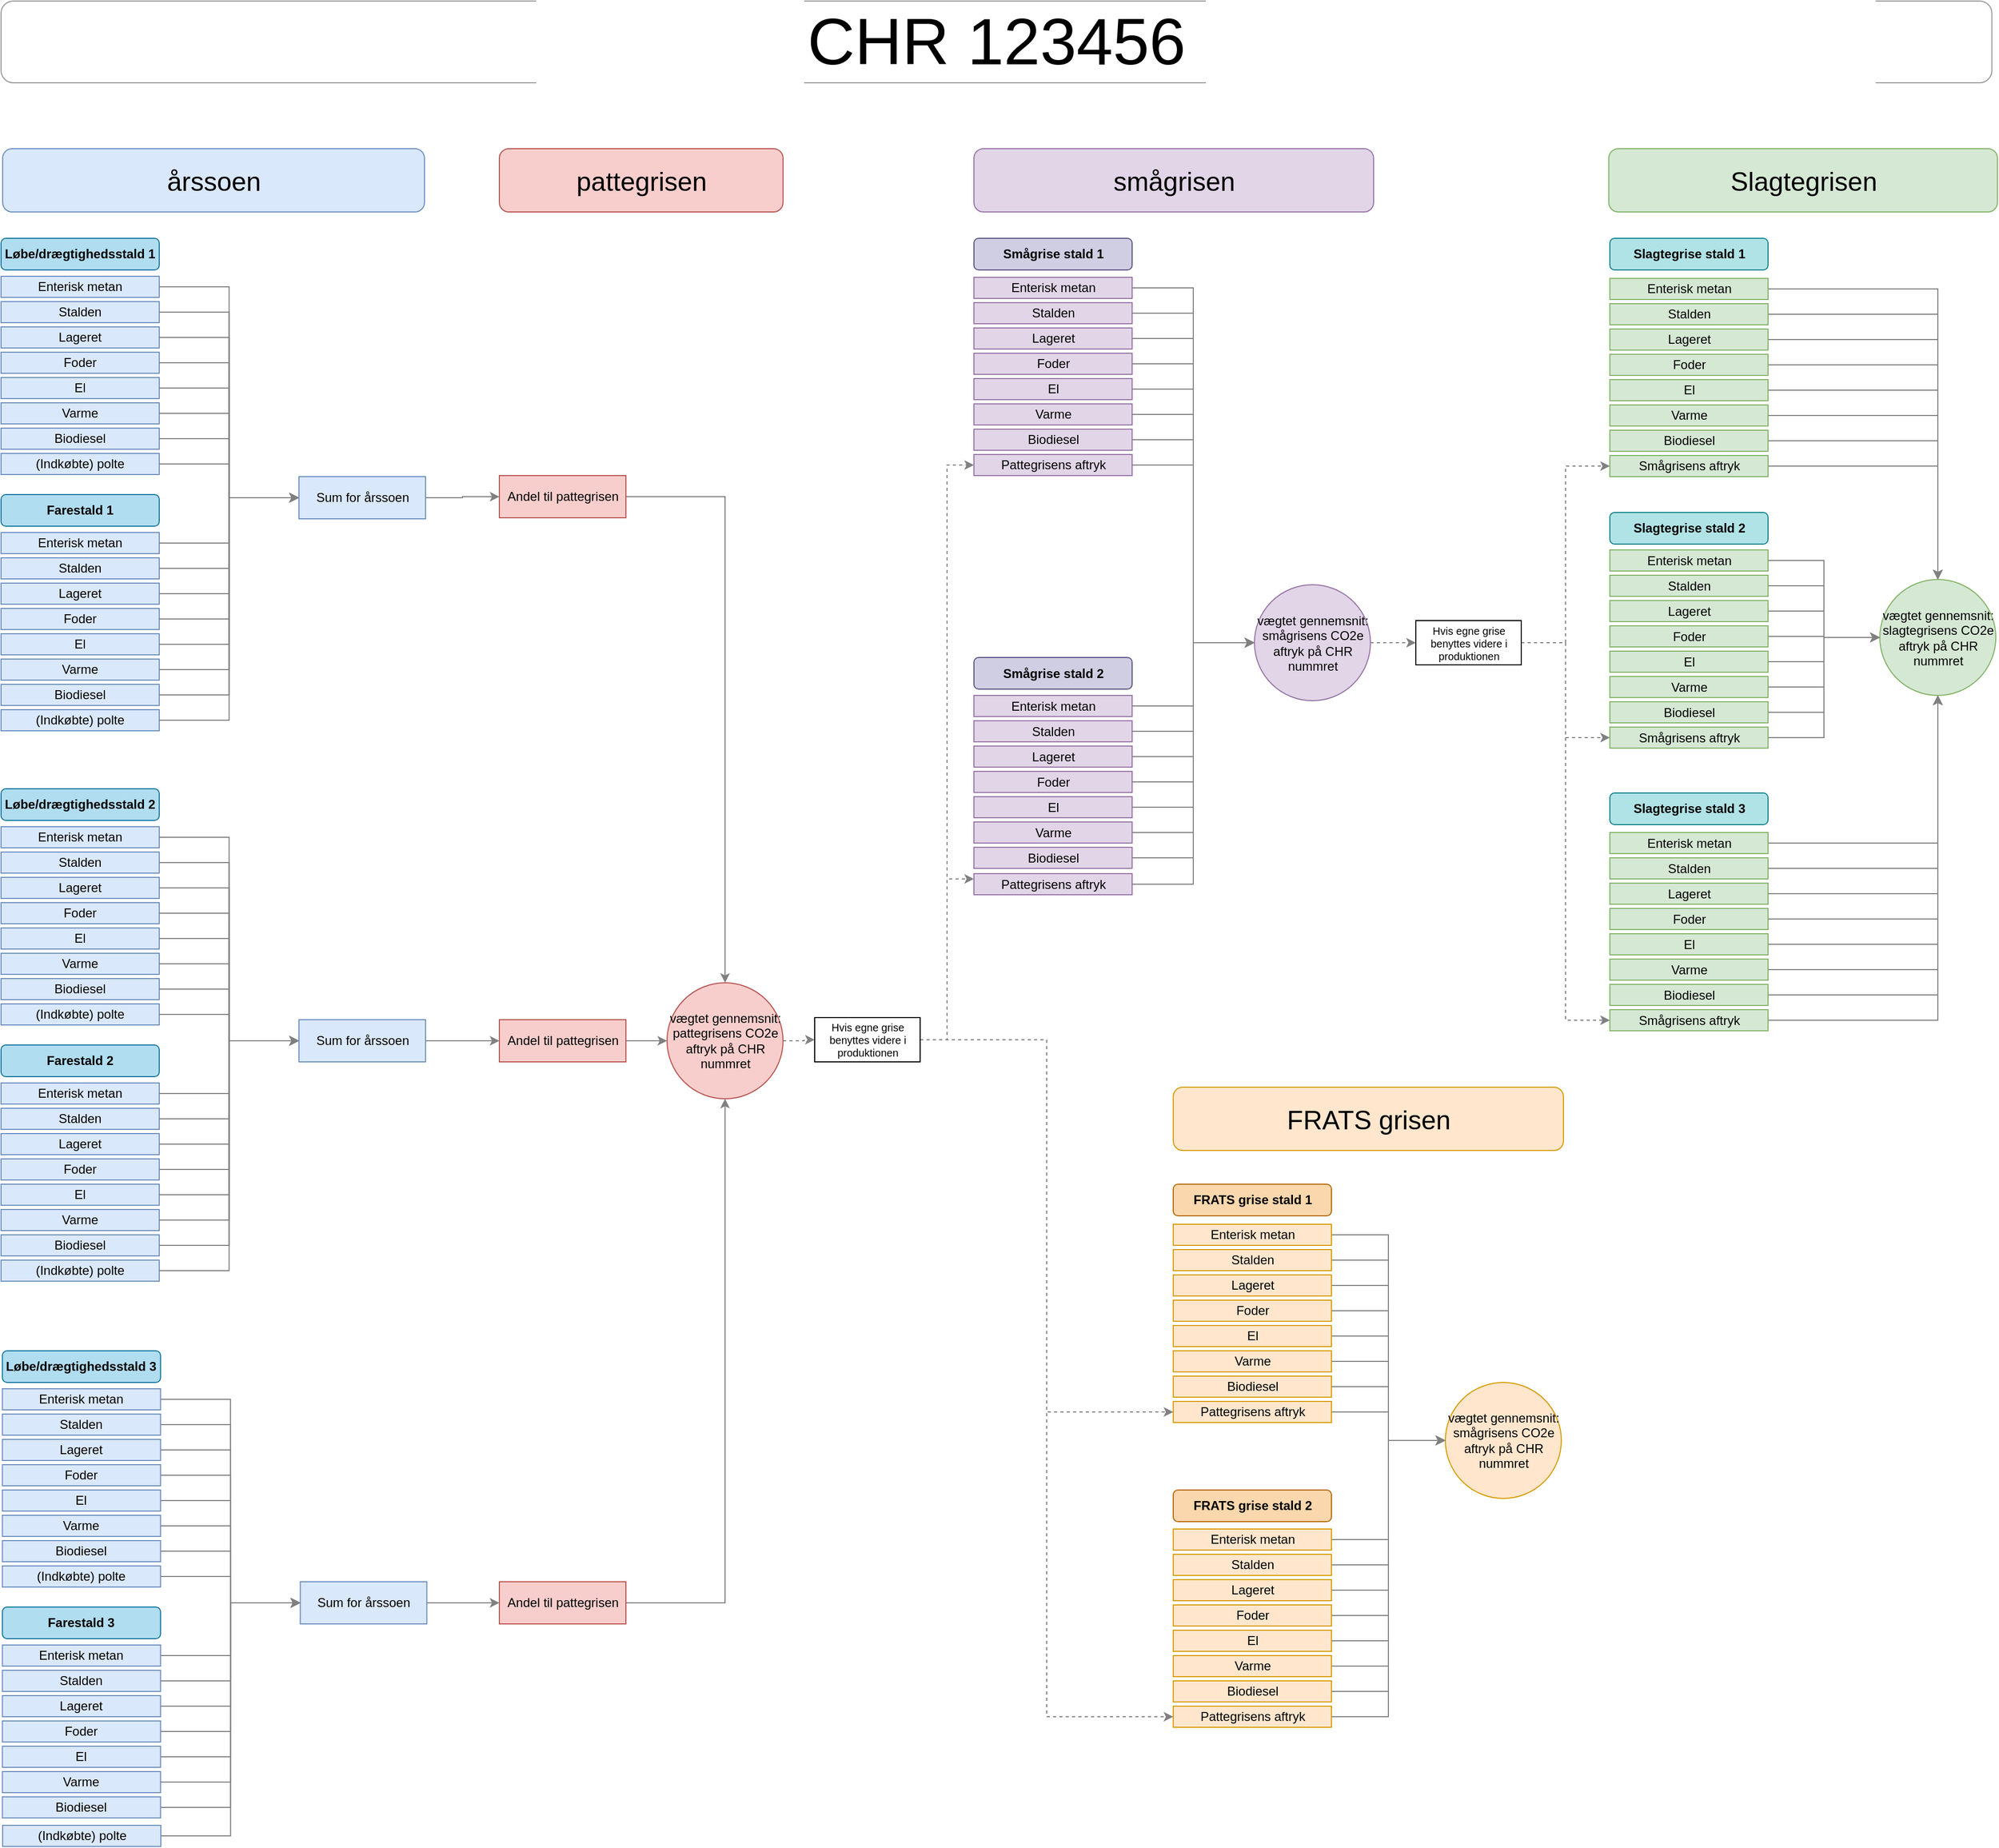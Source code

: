 <mxfile version="20.3.5" type="github">
  <diagram id="C5RBs43oDa-KdzZeNtuy" name="Page-1">
    <mxGraphModel dx="2074" dy="1158" grid="1" gridSize="10" guides="1" tooltips="1" connect="1" arrows="1" fold="1" page="1" pageScale="1" pageWidth="827" pageHeight="1169" math="0" shadow="0">
      <root>
        <mxCell id="WIyWlLk6GJQsqaUBKTNV-0" />
        <mxCell id="WIyWlLk6GJQsqaUBKTNV-1" parent="WIyWlLk6GJQsqaUBKTNV-0" />
        <mxCell id="vS6JaXDpFEPLMcrLEANU-34" value="årssoen" style="rounded=1;whiteSpace=wrap;html=1;fillColor=#dae8fc;fontSize=25;strokeColor=#6c8ebf;" parent="WIyWlLk6GJQsqaUBKTNV-1" vertex="1">
          <mxGeometry x="81.5" y="220" width="400" height="60" as="geometry" />
        </mxCell>
        <mxCell id="Sf_NmLY8HooHDOu4ANE3-1935" style="edgeStyle=orthogonalEdgeStyle;rounded=0;orthogonalLoop=1;jettySize=auto;html=1;dashed=1;strokeColor=#808080;fontSize=10;" edge="1" parent="WIyWlLk6GJQsqaUBKTNV-1" source="vS6JaXDpFEPLMcrLEANU-47" target="Sf_NmLY8HooHDOu4ANE3-1928">
          <mxGeometry relative="1" as="geometry" />
        </mxCell>
        <mxCell id="vS6JaXDpFEPLMcrLEANU-47" value="vægtet gennemsnit: pattegrisens CO2e aftryk på CHR nummret" style="ellipse;whiteSpace=wrap;html=1;aspect=fixed;shadow=0;fontFamily=Helvetica;fontSize=12;align=center;strokeColor=#b85450;fillColor=#f8cecc;sketch=0;" parent="WIyWlLk6GJQsqaUBKTNV-1" vertex="1">
          <mxGeometry x="711.5" y="1011" width="110" height="110" as="geometry" />
        </mxCell>
        <mxCell id="vS6JaXDpFEPLMcrLEANU-53" value="pattegrisen" style="rounded=1;whiteSpace=wrap;html=1;fillColor=#f8cecc;fontSize=25;strokeColor=#b85450;" parent="WIyWlLk6GJQsqaUBKTNV-1" vertex="1">
          <mxGeometry x="552.5" y="220" width="269" height="60" as="geometry" />
        </mxCell>
        <mxCell id="Sf_NmLY8HooHDOu4ANE3-1942" style="edgeStyle=orthogonalEdgeStyle;rounded=0;orthogonalLoop=1;jettySize=auto;html=1;dashed=1;strokeColor=#808080;fontSize=10;" edge="1" parent="WIyWlLk6GJQsqaUBKTNV-1" source="vS6JaXDpFEPLMcrLEANU-64" target="Sf_NmLY8HooHDOu4ANE3-1941">
          <mxGeometry relative="1" as="geometry" />
        </mxCell>
        <mxCell id="vS6JaXDpFEPLMcrLEANU-64" value="vægtet gennemsnit: smågrisens CO2e aftryk på CHR nummret" style="ellipse;whiteSpace=wrap;html=1;aspect=fixed;fontFamily=Helvetica;fontSize=12;fontColor=default;align=center;strokeColor=#9673a6;fillColor=#e1d5e7;" parent="WIyWlLk6GJQsqaUBKTNV-1" vertex="1">
          <mxGeometry x="1268.5" y="633.5" width="110" height="110" as="geometry" />
        </mxCell>
        <mxCell id="vS6JaXDpFEPLMcrLEANU-71" value="&lt;font style=&quot;font-size: 25px;&quot;&gt;smågrisen&lt;/font&gt;" style="rounded=1;whiteSpace=wrap;html=1;fillColor=#e1d5e7;strokeColor=#9673a6;" parent="WIyWlLk6GJQsqaUBKTNV-1" vertex="1">
          <mxGeometry x="1002.5" y="220" width="379" height="60" as="geometry" />
        </mxCell>
        <mxCell id="vS6JaXDpFEPLMcrLEANU-94" value="&lt;font style=&quot;font-size: 25px;&quot;&gt;Slagtegrisen&lt;/font&gt;" style="rounded=1;whiteSpace=wrap;html=1;fillColor=#d5e8d4;strokeColor=#82b366;" parent="WIyWlLk6GJQsqaUBKTNV-1" vertex="1">
          <mxGeometry x="1604.5" y="220" width="368.5" height="60" as="geometry" />
        </mxCell>
        <mxCell id="Sf_NmLY8HooHDOu4ANE3-17" style="edgeStyle=orthogonalEdgeStyle;rounded=0;orthogonalLoop=1;jettySize=auto;html=1;entryX=0;entryY=0.5;entryDx=0;entryDy=0;strokeColor=#808080;" edge="1" parent="WIyWlLk6GJQsqaUBKTNV-1" source="Sf_NmLY8HooHDOu4ANE3-6" target="Sf_NmLY8HooHDOu4ANE3-16">
          <mxGeometry relative="1" as="geometry" />
        </mxCell>
        <mxCell id="Sf_NmLY8HooHDOu4ANE3-6" value="Enterisk metan" style="rounded=0;whiteSpace=wrap;html=1;fillColor=#dae8fc;strokeColor=#6c8ebf;" vertex="1" parent="WIyWlLk6GJQsqaUBKTNV-1">
          <mxGeometry x="80" y="341" width="150" height="20" as="geometry" />
        </mxCell>
        <mxCell id="Sf_NmLY8HooHDOu4ANE3-21" style="edgeStyle=orthogonalEdgeStyle;rounded=0;orthogonalLoop=1;jettySize=auto;html=1;entryX=0;entryY=0.5;entryDx=0;entryDy=0;strokeColor=#808080;" edge="1" parent="WIyWlLk6GJQsqaUBKTNV-1" source="Sf_NmLY8HooHDOu4ANE3-7" target="Sf_NmLY8HooHDOu4ANE3-16">
          <mxGeometry relative="1" as="geometry" />
        </mxCell>
        <mxCell id="Sf_NmLY8HooHDOu4ANE3-7" value="Stalden" style="rounded=0;whiteSpace=wrap;html=1;fillColor=#dae8fc;strokeColor=#6c8ebf;" vertex="1" parent="WIyWlLk6GJQsqaUBKTNV-1">
          <mxGeometry x="80" y="365" width="150" height="20" as="geometry" />
        </mxCell>
        <mxCell id="Sf_NmLY8HooHDOu4ANE3-23" style="edgeStyle=orthogonalEdgeStyle;rounded=0;orthogonalLoop=1;jettySize=auto;html=1;entryX=0;entryY=0.5;entryDx=0;entryDy=0;strokeColor=#808080;" edge="1" parent="WIyWlLk6GJQsqaUBKTNV-1" source="Sf_NmLY8HooHDOu4ANE3-8" target="Sf_NmLY8HooHDOu4ANE3-16">
          <mxGeometry relative="1" as="geometry" />
        </mxCell>
        <mxCell id="Sf_NmLY8HooHDOu4ANE3-8" value="Lageret" style="rounded=0;whiteSpace=wrap;html=1;fillColor=#dae8fc;strokeColor=#6c8ebf;" vertex="1" parent="WIyWlLk6GJQsqaUBKTNV-1">
          <mxGeometry x="80" y="389" width="150" height="20" as="geometry" />
        </mxCell>
        <mxCell id="Sf_NmLY8HooHDOu4ANE3-22" style="edgeStyle=orthogonalEdgeStyle;rounded=0;orthogonalLoop=1;jettySize=auto;html=1;entryX=0;entryY=0.5;entryDx=0;entryDy=0;strokeColor=#808080;" edge="1" parent="WIyWlLk6GJQsqaUBKTNV-1" source="Sf_NmLY8HooHDOu4ANE3-9" target="Sf_NmLY8HooHDOu4ANE3-16">
          <mxGeometry relative="1" as="geometry">
            <mxPoint x="511.5" y="406" as="targetPoint" />
          </mxGeometry>
        </mxCell>
        <mxCell id="Sf_NmLY8HooHDOu4ANE3-9" value="Foder" style="rounded=0;whiteSpace=wrap;html=1;fillColor=#dae8fc;strokeColor=#6c8ebf;" vertex="1" parent="WIyWlLk6GJQsqaUBKTNV-1">
          <mxGeometry x="80" y="413" width="150" height="20" as="geometry" />
        </mxCell>
        <mxCell id="Sf_NmLY8HooHDOu4ANE3-25" style="edgeStyle=orthogonalEdgeStyle;rounded=0;orthogonalLoop=1;jettySize=auto;html=1;entryX=0;entryY=0.5;entryDx=0;entryDy=0;strokeColor=#808080;" edge="1" parent="WIyWlLk6GJQsqaUBKTNV-1" source="Sf_NmLY8HooHDOu4ANE3-10" target="Sf_NmLY8HooHDOu4ANE3-16">
          <mxGeometry relative="1" as="geometry" />
        </mxCell>
        <mxCell id="Sf_NmLY8HooHDOu4ANE3-10" value="El" style="rounded=0;whiteSpace=wrap;html=1;fillColor=#dae8fc;strokeColor=#6c8ebf;" vertex="1" parent="WIyWlLk6GJQsqaUBKTNV-1">
          <mxGeometry x="80" y="437" width="150" height="20" as="geometry" />
        </mxCell>
        <mxCell id="Sf_NmLY8HooHDOu4ANE3-27" style="edgeStyle=orthogonalEdgeStyle;rounded=0;orthogonalLoop=1;jettySize=auto;html=1;entryX=0;entryY=0.5;entryDx=0;entryDy=0;strokeColor=#808080;" edge="1" parent="WIyWlLk6GJQsqaUBKTNV-1" source="Sf_NmLY8HooHDOu4ANE3-11" target="Sf_NmLY8HooHDOu4ANE3-16">
          <mxGeometry relative="1" as="geometry" />
        </mxCell>
        <mxCell id="Sf_NmLY8HooHDOu4ANE3-11" value="Varme" style="rounded=0;whiteSpace=wrap;html=1;fillColor=#dae8fc;strokeColor=#6c8ebf;" vertex="1" parent="WIyWlLk6GJQsqaUBKTNV-1">
          <mxGeometry x="80" y="461" width="150" height="20" as="geometry" />
        </mxCell>
        <mxCell id="Sf_NmLY8HooHDOu4ANE3-30" value="" style="edgeStyle=orthogonalEdgeStyle;rounded=0;orthogonalLoop=1;jettySize=auto;html=1;entryX=0;entryY=0.5;entryDx=0;entryDy=0;strokeColor=#808080;" edge="1" parent="WIyWlLk6GJQsqaUBKTNV-1" source="Sf_NmLY8HooHDOu4ANE3-12" target="Sf_NmLY8HooHDOu4ANE3-16">
          <mxGeometry relative="1" as="geometry">
            <mxPoint x="341.5" y="466" as="targetPoint" />
          </mxGeometry>
        </mxCell>
        <mxCell id="Sf_NmLY8HooHDOu4ANE3-12" value="Biodiesel" style="rounded=0;whiteSpace=wrap;html=1;fillColor=#dae8fc;strokeColor=#6c8ebf;" vertex="1" parent="WIyWlLk6GJQsqaUBKTNV-1">
          <mxGeometry x="80" y="485" width="150" height="20" as="geometry" />
        </mxCell>
        <mxCell id="Sf_NmLY8HooHDOu4ANE3-1977" style="edgeStyle=orthogonalEdgeStyle;rounded=0;orthogonalLoop=1;jettySize=auto;html=1;entryX=0;entryY=0.5;entryDx=0;entryDy=0;strokeColor=#808080;fontSize=12;" edge="1" parent="WIyWlLk6GJQsqaUBKTNV-1" source="Sf_NmLY8HooHDOu4ANE3-13" target="Sf_NmLY8HooHDOu4ANE3-16">
          <mxGeometry relative="1" as="geometry" />
        </mxCell>
        <mxCell id="Sf_NmLY8HooHDOu4ANE3-13" value="(Indkøbte) polte" style="rounded=0;whiteSpace=wrap;html=1;fillColor=#dae8fc;strokeColor=#6c8ebf;" vertex="1" parent="WIyWlLk6GJQsqaUBKTNV-1">
          <mxGeometry x="80" y="509" width="150" height="20" as="geometry" />
        </mxCell>
        <mxCell id="Sf_NmLY8HooHDOu4ANE3-41" style="edgeStyle=orthogonalEdgeStyle;rounded=0;orthogonalLoop=1;jettySize=auto;html=1;entryX=0;entryY=0.5;entryDx=0;entryDy=0;strokeColor=#808080;" edge="1" parent="WIyWlLk6GJQsqaUBKTNV-1" source="Sf_NmLY8HooHDOu4ANE3-32" target="Sf_NmLY8HooHDOu4ANE3-16">
          <mxGeometry relative="1" as="geometry" />
        </mxCell>
        <mxCell id="Sf_NmLY8HooHDOu4ANE3-32" value="Enterisk metan" style="rounded=0;whiteSpace=wrap;html=1;fillColor=#dae8fc;strokeColor=#6c8ebf;" vertex="1" parent="WIyWlLk6GJQsqaUBKTNV-1">
          <mxGeometry x="80" y="584" width="150" height="20" as="geometry" />
        </mxCell>
        <mxCell id="Sf_NmLY8HooHDOu4ANE3-42" style="edgeStyle=orthogonalEdgeStyle;rounded=0;orthogonalLoop=1;jettySize=auto;html=1;entryX=0;entryY=0.5;entryDx=0;entryDy=0;strokeColor=#808080;" edge="1" parent="WIyWlLk6GJQsqaUBKTNV-1" source="Sf_NmLY8HooHDOu4ANE3-33" target="Sf_NmLY8HooHDOu4ANE3-16">
          <mxGeometry relative="1" as="geometry" />
        </mxCell>
        <mxCell id="Sf_NmLY8HooHDOu4ANE3-33" value="Stalden" style="rounded=0;whiteSpace=wrap;html=1;fillColor=#dae8fc;strokeColor=#6c8ebf;" vertex="1" parent="WIyWlLk6GJQsqaUBKTNV-1">
          <mxGeometry x="80" y="608" width="150" height="20" as="geometry" />
        </mxCell>
        <mxCell id="Sf_NmLY8HooHDOu4ANE3-44" style="edgeStyle=orthogonalEdgeStyle;rounded=0;orthogonalLoop=1;jettySize=auto;html=1;entryX=0;entryY=0.5;entryDx=0;entryDy=0;strokeColor=#808080;" edge="1" parent="WIyWlLk6GJQsqaUBKTNV-1" source="Sf_NmLY8HooHDOu4ANE3-34" target="Sf_NmLY8HooHDOu4ANE3-16">
          <mxGeometry relative="1" as="geometry" />
        </mxCell>
        <mxCell id="Sf_NmLY8HooHDOu4ANE3-34" value="Lageret" style="rounded=0;whiteSpace=wrap;html=1;fillColor=#dae8fc;strokeColor=#6c8ebf;" vertex="1" parent="WIyWlLk6GJQsqaUBKTNV-1">
          <mxGeometry x="80" y="632" width="150" height="20" as="geometry" />
        </mxCell>
        <mxCell id="Sf_NmLY8HooHDOu4ANE3-51" style="edgeStyle=orthogonalEdgeStyle;rounded=0;orthogonalLoop=1;jettySize=auto;html=1;entryX=0;entryY=0.5;entryDx=0;entryDy=0;strokeColor=#808080;" edge="1" parent="WIyWlLk6GJQsqaUBKTNV-1" source="Sf_NmLY8HooHDOu4ANE3-35" target="Sf_NmLY8HooHDOu4ANE3-16">
          <mxGeometry relative="1" as="geometry" />
        </mxCell>
        <mxCell id="Sf_NmLY8HooHDOu4ANE3-35" value="Foder" style="rounded=0;whiteSpace=wrap;html=1;fillColor=#dae8fc;strokeColor=#6c8ebf;" vertex="1" parent="WIyWlLk6GJQsqaUBKTNV-1">
          <mxGeometry x="80" y="656" width="150" height="20" as="geometry" />
        </mxCell>
        <mxCell id="Sf_NmLY8HooHDOu4ANE3-50" style="edgeStyle=orthogonalEdgeStyle;rounded=0;orthogonalLoop=1;jettySize=auto;html=1;entryX=0;entryY=0.5;entryDx=0;entryDy=0;strokeColor=#808080;" edge="1" parent="WIyWlLk6GJQsqaUBKTNV-1" source="Sf_NmLY8HooHDOu4ANE3-36" target="Sf_NmLY8HooHDOu4ANE3-16">
          <mxGeometry relative="1" as="geometry" />
        </mxCell>
        <mxCell id="Sf_NmLY8HooHDOu4ANE3-36" value="El" style="rounded=0;whiteSpace=wrap;html=1;fillColor=#dae8fc;strokeColor=#6c8ebf;" vertex="1" parent="WIyWlLk6GJQsqaUBKTNV-1">
          <mxGeometry x="80" y="680" width="150" height="20" as="geometry" />
        </mxCell>
        <mxCell id="Sf_NmLY8HooHDOu4ANE3-49" style="edgeStyle=orthogonalEdgeStyle;rounded=0;orthogonalLoop=1;jettySize=auto;html=1;entryX=0;entryY=0.5;entryDx=0;entryDy=0;strokeColor=#808080;" edge="1" parent="WIyWlLk6GJQsqaUBKTNV-1" source="Sf_NmLY8HooHDOu4ANE3-37" target="Sf_NmLY8HooHDOu4ANE3-16">
          <mxGeometry relative="1" as="geometry" />
        </mxCell>
        <mxCell id="Sf_NmLY8HooHDOu4ANE3-37" value="Varme" style="rounded=0;whiteSpace=wrap;html=1;fillColor=#dae8fc;strokeColor=#6c8ebf;" vertex="1" parent="WIyWlLk6GJQsqaUBKTNV-1">
          <mxGeometry x="80" y="704" width="150" height="20" as="geometry" />
        </mxCell>
        <mxCell id="Sf_NmLY8HooHDOu4ANE3-48" style="edgeStyle=orthogonalEdgeStyle;rounded=0;orthogonalLoop=1;jettySize=auto;html=1;entryX=0;entryY=0.5;entryDx=0;entryDy=0;strokeColor=#808080;" edge="1" parent="WIyWlLk6GJQsqaUBKTNV-1" source="Sf_NmLY8HooHDOu4ANE3-38" target="Sf_NmLY8HooHDOu4ANE3-16">
          <mxGeometry relative="1" as="geometry" />
        </mxCell>
        <mxCell id="Sf_NmLY8HooHDOu4ANE3-38" value="Biodiesel" style="rounded=0;whiteSpace=wrap;html=1;fillColor=#dae8fc;strokeColor=#6c8ebf;" vertex="1" parent="WIyWlLk6GJQsqaUBKTNV-1">
          <mxGeometry x="80" y="728" width="150" height="20" as="geometry" />
        </mxCell>
        <mxCell id="Sf_NmLY8HooHDOu4ANE3-47" style="edgeStyle=orthogonalEdgeStyle;rounded=0;orthogonalLoop=1;jettySize=auto;html=1;entryX=0;entryY=0.5;entryDx=0;entryDy=0;strokeColor=#808080;" edge="1" parent="WIyWlLk6GJQsqaUBKTNV-1" source="Sf_NmLY8HooHDOu4ANE3-39" target="Sf_NmLY8HooHDOu4ANE3-16">
          <mxGeometry relative="1" as="geometry" />
        </mxCell>
        <mxCell id="Sf_NmLY8HooHDOu4ANE3-39" value="(Indkøbte) polte" style="rounded=0;whiteSpace=wrap;html=1;fillColor=#dae8fc;strokeColor=#6c8ebf;" vertex="1" parent="WIyWlLk6GJQsqaUBKTNV-1">
          <mxGeometry x="80" y="752" width="150" height="20" as="geometry" />
        </mxCell>
        <mxCell id="Sf_NmLY8HooHDOu4ANE3-52" value="Løbe/drægtighedsstald 1" style="rounded=1;whiteSpace=wrap;html=1;fillColor=#b1ddf0;rotation=0;strokeColor=#10739e;fontStyle=1" vertex="1" parent="WIyWlLk6GJQsqaUBKTNV-1">
          <mxGeometry x="80" y="305" width="150" height="30" as="geometry" />
        </mxCell>
        <mxCell id="Sf_NmLY8HooHDOu4ANE3-162" style="edgeStyle=orthogonalEdgeStyle;rounded=0;orthogonalLoop=1;jettySize=auto;html=1;strokeColor=#808080;" edge="1" parent="WIyWlLk6GJQsqaUBKTNV-1" source="Sf_NmLY8HooHDOu4ANE3-16" target="Sf_NmLY8HooHDOu4ANE3-159">
          <mxGeometry relative="1" as="geometry" />
        </mxCell>
        <mxCell id="Sf_NmLY8HooHDOu4ANE3-16" value="Sum for årssoen" style="rounded=0;whiteSpace=wrap;html=1;fillColor=#dae8fc;strokeColor=#6c8ebf;" vertex="1" parent="WIyWlLk6GJQsqaUBKTNV-1">
          <mxGeometry x="362.5" y="531" width="120" height="40" as="geometry" />
        </mxCell>
        <mxCell id="Sf_NmLY8HooHDOu4ANE3-163" style="edgeStyle=orthogonalEdgeStyle;rounded=0;orthogonalLoop=1;jettySize=auto;html=1;entryX=0;entryY=0.5;entryDx=0;entryDy=0;strokeColor=#808080;" edge="1" parent="WIyWlLk6GJQsqaUBKTNV-1" source="Sf_NmLY8HooHDOu4ANE3-2012" target="Sf_NmLY8HooHDOu4ANE3-160">
          <mxGeometry relative="1" as="geometry">
            <mxPoint x="451.5" y="1269" as="sourcePoint" />
          </mxGeometry>
        </mxCell>
        <mxCell id="Sf_NmLY8HooHDOu4ANE3-164" style="edgeStyle=orthogonalEdgeStyle;rounded=0;orthogonalLoop=1;jettySize=auto;html=1;strokeColor=#808080;" edge="1" parent="WIyWlLk6GJQsqaUBKTNV-1" source="Sf_NmLY8HooHDOu4ANE3-2047" target="Sf_NmLY8HooHDOu4ANE3-161">
          <mxGeometry relative="1" as="geometry">
            <mxPoint x="451.5" y="1699" as="sourcePoint" />
          </mxGeometry>
        </mxCell>
        <mxCell id="Sf_NmLY8HooHDOu4ANE3-166" style="edgeStyle=orthogonalEdgeStyle;rounded=0;orthogonalLoop=1;jettySize=auto;html=1;entryX=0.5;entryY=0;entryDx=0;entryDy=0;fontSize=18;strokeColor=#808080;" edge="1" parent="WIyWlLk6GJQsqaUBKTNV-1" source="Sf_NmLY8HooHDOu4ANE3-159" target="vS6JaXDpFEPLMcrLEANU-47">
          <mxGeometry relative="1" as="geometry" />
        </mxCell>
        <mxCell id="Sf_NmLY8HooHDOu4ANE3-159" value="Andel til pattegrisen" style="rounded=0;whiteSpace=wrap;html=1;fillColor=#f8cecc;strokeColor=#b85450;" vertex="1" parent="WIyWlLk6GJQsqaUBKTNV-1">
          <mxGeometry x="552.5" y="530" width="120" height="40" as="geometry" />
        </mxCell>
        <mxCell id="Sf_NmLY8HooHDOu4ANE3-167" style="edgeStyle=orthogonalEdgeStyle;rounded=0;orthogonalLoop=1;jettySize=auto;html=1;entryX=0;entryY=0.5;entryDx=0;entryDy=0;fontSize=18;strokeColor=#808080;" edge="1" parent="WIyWlLk6GJQsqaUBKTNV-1" source="Sf_NmLY8HooHDOu4ANE3-160" target="vS6JaXDpFEPLMcrLEANU-47">
          <mxGeometry relative="1" as="geometry" />
        </mxCell>
        <mxCell id="Sf_NmLY8HooHDOu4ANE3-160" value="Andel til pattegrisen" style="rounded=0;whiteSpace=wrap;html=1;fillColor=#f8cecc;strokeColor=#b85450;" vertex="1" parent="WIyWlLk6GJQsqaUBKTNV-1">
          <mxGeometry x="552.5" y="1046" width="120" height="40" as="geometry" />
        </mxCell>
        <mxCell id="Sf_NmLY8HooHDOu4ANE3-168" style="edgeStyle=orthogonalEdgeStyle;rounded=0;orthogonalLoop=1;jettySize=auto;html=1;entryX=0.5;entryY=1;entryDx=0;entryDy=0;fontSize=18;strokeColor=#808080;" edge="1" parent="WIyWlLk6GJQsqaUBKTNV-1" source="Sf_NmLY8HooHDOu4ANE3-161" target="vS6JaXDpFEPLMcrLEANU-47">
          <mxGeometry relative="1" as="geometry" />
        </mxCell>
        <mxCell id="Sf_NmLY8HooHDOu4ANE3-161" value="Andel til pattegrisen" style="rounded=0;whiteSpace=wrap;html=1;fillColor=#f8cecc;strokeColor=#b85450;" vertex="1" parent="WIyWlLk6GJQsqaUBKTNV-1">
          <mxGeometry x="552.5" y="1579" width="120" height="40" as="geometry" />
        </mxCell>
        <mxCell id="Sf_NmLY8HooHDOu4ANE3-198" style="edgeStyle=orthogonalEdgeStyle;rounded=0;orthogonalLoop=1;jettySize=auto;html=1;fontSize=25;strokeColor=#808080;entryX=0;entryY=0.5;entryDx=0;entryDy=0;" edge="1" parent="WIyWlLk6GJQsqaUBKTNV-1" source="Sf_NmLY8HooHDOu4ANE3-169" target="vS6JaXDpFEPLMcrLEANU-64">
          <mxGeometry relative="1" as="geometry" />
        </mxCell>
        <mxCell id="Sf_NmLY8HooHDOu4ANE3-169" value="Enterisk metan" style="rounded=0;whiteSpace=wrap;html=1;fillColor=#e1d5e7;strokeColor=#9673a6;" vertex="1" parent="WIyWlLk6GJQsqaUBKTNV-1">
          <mxGeometry x="1002.5" y="342" width="150" height="20" as="geometry" />
        </mxCell>
        <mxCell id="Sf_NmLY8HooHDOu4ANE3-199" style="edgeStyle=orthogonalEdgeStyle;rounded=0;orthogonalLoop=1;jettySize=auto;html=1;fontSize=25;strokeColor=#808080;entryX=0;entryY=0.5;entryDx=0;entryDy=0;" edge="1" parent="WIyWlLk6GJQsqaUBKTNV-1" source="Sf_NmLY8HooHDOu4ANE3-170" target="vS6JaXDpFEPLMcrLEANU-64">
          <mxGeometry relative="1" as="geometry" />
        </mxCell>
        <mxCell id="Sf_NmLY8HooHDOu4ANE3-170" value="Stalden" style="rounded=0;whiteSpace=wrap;html=1;fillColor=#e1d5e7;strokeColor=#9673a6;" vertex="1" parent="WIyWlLk6GJQsqaUBKTNV-1">
          <mxGeometry x="1002.5" y="366" width="150" height="20" as="geometry" />
        </mxCell>
        <mxCell id="Sf_NmLY8HooHDOu4ANE3-200" style="edgeStyle=orthogonalEdgeStyle;rounded=0;orthogonalLoop=1;jettySize=auto;html=1;fontSize=25;strokeColor=#808080;entryX=0;entryY=0.5;entryDx=0;entryDy=0;" edge="1" parent="WIyWlLk6GJQsqaUBKTNV-1" source="Sf_NmLY8HooHDOu4ANE3-171" target="vS6JaXDpFEPLMcrLEANU-64">
          <mxGeometry relative="1" as="geometry" />
        </mxCell>
        <mxCell id="Sf_NmLY8HooHDOu4ANE3-171" value="Lageret" style="rounded=0;whiteSpace=wrap;html=1;fillColor=#e1d5e7;strokeColor=#9673a6;" vertex="1" parent="WIyWlLk6GJQsqaUBKTNV-1">
          <mxGeometry x="1002.5" y="390" width="150" height="20" as="geometry" />
        </mxCell>
        <mxCell id="Sf_NmLY8HooHDOu4ANE3-201" style="edgeStyle=orthogonalEdgeStyle;rounded=0;orthogonalLoop=1;jettySize=auto;html=1;fontSize=25;strokeColor=#808080;entryX=0;entryY=0.5;entryDx=0;entryDy=0;" edge="1" parent="WIyWlLk6GJQsqaUBKTNV-1" source="Sf_NmLY8HooHDOu4ANE3-172" target="vS6JaXDpFEPLMcrLEANU-64">
          <mxGeometry relative="1" as="geometry" />
        </mxCell>
        <mxCell id="Sf_NmLY8HooHDOu4ANE3-172" value="Foder" style="rounded=0;whiteSpace=wrap;html=1;fillColor=#e1d5e7;strokeColor=#9673a6;" vertex="1" parent="WIyWlLk6GJQsqaUBKTNV-1">
          <mxGeometry x="1002.5" y="414" width="150" height="20" as="geometry" />
        </mxCell>
        <mxCell id="Sf_NmLY8HooHDOu4ANE3-202" style="edgeStyle=orthogonalEdgeStyle;rounded=0;orthogonalLoop=1;jettySize=auto;html=1;fontSize=25;strokeColor=#808080;entryX=0;entryY=0.5;entryDx=0;entryDy=0;" edge="1" parent="WIyWlLk6GJQsqaUBKTNV-1" source="Sf_NmLY8HooHDOu4ANE3-173" target="vS6JaXDpFEPLMcrLEANU-64">
          <mxGeometry relative="1" as="geometry" />
        </mxCell>
        <mxCell id="Sf_NmLY8HooHDOu4ANE3-173" value="El" style="rounded=0;whiteSpace=wrap;html=1;fillColor=#e1d5e7;strokeColor=#9673a6;" vertex="1" parent="WIyWlLk6GJQsqaUBKTNV-1">
          <mxGeometry x="1002.5" y="438" width="150" height="20" as="geometry" />
        </mxCell>
        <mxCell id="Sf_NmLY8HooHDOu4ANE3-203" style="edgeStyle=orthogonalEdgeStyle;rounded=0;orthogonalLoop=1;jettySize=auto;html=1;fontSize=25;strokeColor=#808080;entryX=0;entryY=0.5;entryDx=0;entryDy=0;" edge="1" parent="WIyWlLk6GJQsqaUBKTNV-1" source="Sf_NmLY8HooHDOu4ANE3-174" target="vS6JaXDpFEPLMcrLEANU-64">
          <mxGeometry relative="1" as="geometry" />
        </mxCell>
        <mxCell id="Sf_NmLY8HooHDOu4ANE3-174" value="Varme" style="rounded=0;whiteSpace=wrap;html=1;fillColor=#e1d5e7;strokeColor=#9673a6;" vertex="1" parent="WIyWlLk6GJQsqaUBKTNV-1">
          <mxGeometry x="1002.5" y="462" width="150" height="20" as="geometry" />
        </mxCell>
        <mxCell id="Sf_NmLY8HooHDOu4ANE3-204" style="edgeStyle=orthogonalEdgeStyle;rounded=0;orthogonalLoop=1;jettySize=auto;html=1;fontSize=25;strokeColor=#808080;entryX=0;entryY=0.5;entryDx=0;entryDy=0;" edge="1" parent="WIyWlLk6GJQsqaUBKTNV-1" source="Sf_NmLY8HooHDOu4ANE3-175" target="vS6JaXDpFEPLMcrLEANU-64">
          <mxGeometry relative="1" as="geometry" />
        </mxCell>
        <mxCell id="Sf_NmLY8HooHDOu4ANE3-175" value="Biodiesel" style="rounded=0;whiteSpace=wrap;html=1;fillColor=#e1d5e7;strokeColor=#9673a6;" vertex="1" parent="WIyWlLk6GJQsqaUBKTNV-1">
          <mxGeometry x="1002.5" y="486" width="150" height="20" as="geometry" />
        </mxCell>
        <mxCell id="Sf_NmLY8HooHDOu4ANE3-205" style="edgeStyle=orthogonalEdgeStyle;rounded=0;orthogonalLoop=1;jettySize=auto;html=1;fontSize=25;strokeColor=#808080;entryX=0;entryY=0.5;entryDx=0;entryDy=0;" edge="1" parent="WIyWlLk6GJQsqaUBKTNV-1" source="Sf_NmLY8HooHDOu4ANE3-176" target="vS6JaXDpFEPLMcrLEANU-64">
          <mxGeometry relative="1" as="geometry" />
        </mxCell>
        <mxCell id="Sf_NmLY8HooHDOu4ANE3-176" value="Pattegrisens aftryk" style="rounded=0;whiteSpace=wrap;html=1;fillColor=#e1d5e7;strokeColor=#9673a6;" vertex="1" parent="WIyWlLk6GJQsqaUBKTNV-1">
          <mxGeometry x="1002.5" y="510" width="150" height="20" as="geometry" />
        </mxCell>
        <mxCell id="Sf_NmLY8HooHDOu4ANE3-206" style="edgeStyle=orthogonalEdgeStyle;rounded=0;orthogonalLoop=1;jettySize=auto;html=1;entryX=0;entryY=0.5;entryDx=0;entryDy=0;fontSize=25;strokeColor=#808080;" edge="1" parent="WIyWlLk6GJQsqaUBKTNV-1" source="Sf_NmLY8HooHDOu4ANE3-180" target="vS6JaXDpFEPLMcrLEANU-64">
          <mxGeometry relative="1" as="geometry" />
        </mxCell>
        <mxCell id="Sf_NmLY8HooHDOu4ANE3-180" value="Enterisk metan" style="rounded=0;whiteSpace=wrap;html=1;fillColor=#e1d5e7;strokeColor=#9673a6;" vertex="1" parent="WIyWlLk6GJQsqaUBKTNV-1">
          <mxGeometry x="1002.5" y="738.5" width="150" height="20" as="geometry" />
        </mxCell>
        <mxCell id="Sf_NmLY8HooHDOu4ANE3-207" style="edgeStyle=orthogonalEdgeStyle;rounded=0;orthogonalLoop=1;jettySize=auto;html=1;entryX=0;entryY=0.5;entryDx=0;entryDy=0;fontSize=25;strokeColor=#808080;" edge="1" parent="WIyWlLk6GJQsqaUBKTNV-1" source="Sf_NmLY8HooHDOu4ANE3-181" target="vS6JaXDpFEPLMcrLEANU-64">
          <mxGeometry relative="1" as="geometry" />
        </mxCell>
        <mxCell id="Sf_NmLY8HooHDOu4ANE3-181" value="Stalden" style="rounded=0;whiteSpace=wrap;html=1;fillColor=#e1d5e7;strokeColor=#9673a6;" vertex="1" parent="WIyWlLk6GJQsqaUBKTNV-1">
          <mxGeometry x="1002.5" y="762.5" width="150" height="20" as="geometry" />
        </mxCell>
        <mxCell id="Sf_NmLY8HooHDOu4ANE3-208" style="edgeStyle=orthogonalEdgeStyle;rounded=0;orthogonalLoop=1;jettySize=auto;html=1;entryX=0;entryY=0.5;entryDx=0;entryDy=0;fontSize=25;strokeColor=#808080;" edge="1" parent="WIyWlLk6GJQsqaUBKTNV-1" source="Sf_NmLY8HooHDOu4ANE3-182" target="vS6JaXDpFEPLMcrLEANU-64">
          <mxGeometry relative="1" as="geometry" />
        </mxCell>
        <mxCell id="Sf_NmLY8HooHDOu4ANE3-182" value="Lageret" style="rounded=0;whiteSpace=wrap;html=1;fillColor=#e1d5e7;strokeColor=#9673a6;" vertex="1" parent="WIyWlLk6GJQsqaUBKTNV-1">
          <mxGeometry x="1002.5" y="786.5" width="150" height="20" as="geometry" />
        </mxCell>
        <mxCell id="Sf_NmLY8HooHDOu4ANE3-209" style="edgeStyle=orthogonalEdgeStyle;rounded=0;orthogonalLoop=1;jettySize=auto;html=1;entryX=0;entryY=0.5;entryDx=0;entryDy=0;fontSize=25;strokeColor=#808080;" edge="1" parent="WIyWlLk6GJQsqaUBKTNV-1" source="Sf_NmLY8HooHDOu4ANE3-183" target="vS6JaXDpFEPLMcrLEANU-64">
          <mxGeometry relative="1" as="geometry" />
        </mxCell>
        <mxCell id="Sf_NmLY8HooHDOu4ANE3-183" value="Foder" style="rounded=0;whiteSpace=wrap;html=1;fillColor=#e1d5e7;strokeColor=#9673a6;" vertex="1" parent="WIyWlLk6GJQsqaUBKTNV-1">
          <mxGeometry x="1002.5" y="810.5" width="150" height="20" as="geometry" />
        </mxCell>
        <mxCell id="Sf_NmLY8HooHDOu4ANE3-210" style="edgeStyle=orthogonalEdgeStyle;rounded=0;orthogonalLoop=1;jettySize=auto;html=1;fontSize=25;strokeColor=#808080;entryX=0;entryY=0.5;entryDx=0;entryDy=0;" edge="1" parent="WIyWlLk6GJQsqaUBKTNV-1" source="Sf_NmLY8HooHDOu4ANE3-184" target="vS6JaXDpFEPLMcrLEANU-64">
          <mxGeometry relative="1" as="geometry" />
        </mxCell>
        <mxCell id="Sf_NmLY8HooHDOu4ANE3-184" value="El" style="rounded=0;whiteSpace=wrap;html=1;fillColor=#e1d5e7;strokeColor=#9673a6;" vertex="1" parent="WIyWlLk6GJQsqaUBKTNV-1">
          <mxGeometry x="1002.5" y="834.5" width="150" height="20" as="geometry" />
        </mxCell>
        <mxCell id="Sf_NmLY8HooHDOu4ANE3-211" style="edgeStyle=orthogonalEdgeStyle;rounded=0;orthogonalLoop=1;jettySize=auto;html=1;entryX=0;entryY=0.5;entryDx=0;entryDy=0;fontSize=25;strokeColor=#808080;" edge="1" parent="WIyWlLk6GJQsqaUBKTNV-1" source="Sf_NmLY8HooHDOu4ANE3-185" target="vS6JaXDpFEPLMcrLEANU-64">
          <mxGeometry relative="1" as="geometry" />
        </mxCell>
        <mxCell id="Sf_NmLY8HooHDOu4ANE3-185" value="Varme" style="rounded=0;whiteSpace=wrap;html=1;fillColor=#e1d5e7;strokeColor=#9673a6;" vertex="1" parent="WIyWlLk6GJQsqaUBKTNV-1">
          <mxGeometry x="1002.5" y="858.5" width="150" height="20" as="geometry" />
        </mxCell>
        <mxCell id="Sf_NmLY8HooHDOu4ANE3-212" style="edgeStyle=orthogonalEdgeStyle;rounded=0;orthogonalLoop=1;jettySize=auto;html=1;entryX=0;entryY=0.5;entryDx=0;entryDy=0;fontSize=25;strokeColor=#808080;" edge="1" parent="WIyWlLk6GJQsqaUBKTNV-1" source="Sf_NmLY8HooHDOu4ANE3-186" target="vS6JaXDpFEPLMcrLEANU-64">
          <mxGeometry relative="1" as="geometry" />
        </mxCell>
        <mxCell id="Sf_NmLY8HooHDOu4ANE3-186" value="Biodiesel" style="rounded=0;whiteSpace=wrap;html=1;fillColor=#e1d5e7;strokeColor=#9673a6;" vertex="1" parent="WIyWlLk6GJQsqaUBKTNV-1">
          <mxGeometry x="1002.5" y="882.5" width="150" height="20" as="geometry" />
        </mxCell>
        <mxCell id="Sf_NmLY8HooHDOu4ANE3-213" style="edgeStyle=orthogonalEdgeStyle;rounded=0;orthogonalLoop=1;jettySize=auto;html=1;entryX=0;entryY=0.5;entryDx=0;entryDy=0;fontSize=25;strokeColor=#808080;" edge="1" parent="WIyWlLk6GJQsqaUBKTNV-1" source="Sf_NmLY8HooHDOu4ANE3-187" target="vS6JaXDpFEPLMcrLEANU-64">
          <mxGeometry relative="1" as="geometry">
            <mxPoint x="1152.5" y="937" as="sourcePoint" />
          </mxGeometry>
        </mxCell>
        <mxCell id="Sf_NmLY8HooHDOu4ANE3-187" value="Pattegrisens aftryk" style="rounded=0;whiteSpace=wrap;html=1;fillColor=#e1d5e7;strokeColor=#9673a6;" vertex="1" parent="WIyWlLk6GJQsqaUBKTNV-1">
          <mxGeometry x="1002.5" y="907.5" width="150" height="20" as="geometry" />
        </mxCell>
        <mxCell id="Sf_NmLY8HooHDOu4ANE3-222" value="vægtet gennemsnit: smågrisens CO2e aftryk på CHR nummret" style="ellipse;whiteSpace=wrap;html=1;aspect=fixed;fontFamily=Helvetica;fontSize=12;fontColor=default;align=center;strokeColor=#d79b00;fillColor=#ffe6cc;" vertex="1" parent="WIyWlLk6GJQsqaUBKTNV-1">
          <mxGeometry x="1449.5" y="1390" width="110" height="110" as="geometry" />
        </mxCell>
        <mxCell id="Sf_NmLY8HooHDOu4ANE3-223" value="&lt;font style=&quot;font-size: 25px;&quot;&gt;FRATS grisen&lt;/font&gt;" style="rounded=1;whiteSpace=wrap;html=1;fillColor=#ffe6cc;strokeColor=#d79b00;" vertex="1" parent="WIyWlLk6GJQsqaUBKTNV-1">
          <mxGeometry x="1191.5" y="1110" width="370" height="60" as="geometry" />
        </mxCell>
        <mxCell id="Sf_NmLY8HooHDOu4ANE3-224" style="edgeStyle=orthogonalEdgeStyle;rounded=0;orthogonalLoop=1;jettySize=auto;html=1;fontSize=25;entryX=0;entryY=0.5;entryDx=0;entryDy=0;strokeColor=#808080;" edge="1" parent="WIyWlLk6GJQsqaUBKTNV-1" source="Sf_NmLY8HooHDOu4ANE3-225" target="Sf_NmLY8HooHDOu4ANE3-222">
          <mxGeometry relative="1" as="geometry" />
        </mxCell>
        <mxCell id="Sf_NmLY8HooHDOu4ANE3-225" value="Enterisk metan" style="rounded=0;whiteSpace=wrap;html=1;fillColor=#ffe6cc;strokeColor=#d79b00;" vertex="1" parent="WIyWlLk6GJQsqaUBKTNV-1">
          <mxGeometry x="1191.5" y="1240" width="150" height="20" as="geometry" />
        </mxCell>
        <mxCell id="Sf_NmLY8HooHDOu4ANE3-226" style="edgeStyle=orthogonalEdgeStyle;rounded=0;orthogonalLoop=1;jettySize=auto;html=1;fontSize=25;entryX=0;entryY=0.5;entryDx=0;entryDy=0;strokeColor=#808080;" edge="1" parent="WIyWlLk6GJQsqaUBKTNV-1" source="Sf_NmLY8HooHDOu4ANE3-227" target="Sf_NmLY8HooHDOu4ANE3-222">
          <mxGeometry relative="1" as="geometry" />
        </mxCell>
        <mxCell id="Sf_NmLY8HooHDOu4ANE3-227" value="Stalden" style="rounded=0;whiteSpace=wrap;html=1;fillColor=#ffe6cc;strokeColor=#d79b00;" vertex="1" parent="WIyWlLk6GJQsqaUBKTNV-1">
          <mxGeometry x="1191.5" y="1264" width="150" height="20" as="geometry" />
        </mxCell>
        <mxCell id="Sf_NmLY8HooHDOu4ANE3-228" style="edgeStyle=orthogonalEdgeStyle;rounded=0;orthogonalLoop=1;jettySize=auto;html=1;fontSize=25;entryX=0;entryY=0.5;entryDx=0;entryDy=0;strokeColor=#808080;" edge="1" parent="WIyWlLk6GJQsqaUBKTNV-1" source="Sf_NmLY8HooHDOu4ANE3-229" target="Sf_NmLY8HooHDOu4ANE3-222">
          <mxGeometry relative="1" as="geometry" />
        </mxCell>
        <mxCell id="Sf_NmLY8HooHDOu4ANE3-229" value="Lageret" style="rounded=0;whiteSpace=wrap;html=1;fillColor=#ffe6cc;strokeColor=#d79b00;" vertex="1" parent="WIyWlLk6GJQsqaUBKTNV-1">
          <mxGeometry x="1191.5" y="1288" width="150" height="20" as="geometry" />
        </mxCell>
        <mxCell id="Sf_NmLY8HooHDOu4ANE3-230" style="edgeStyle=orthogonalEdgeStyle;rounded=0;orthogonalLoop=1;jettySize=auto;html=1;fontSize=25;entryX=0;entryY=0.5;entryDx=0;entryDy=0;strokeColor=#808080;" edge="1" parent="WIyWlLk6GJQsqaUBKTNV-1" source="Sf_NmLY8HooHDOu4ANE3-231" target="Sf_NmLY8HooHDOu4ANE3-222">
          <mxGeometry relative="1" as="geometry" />
        </mxCell>
        <mxCell id="Sf_NmLY8HooHDOu4ANE3-231" value="Foder" style="rounded=0;whiteSpace=wrap;html=1;fillColor=#ffe6cc;strokeColor=#d79b00;" vertex="1" parent="WIyWlLk6GJQsqaUBKTNV-1">
          <mxGeometry x="1191.5" y="1312" width="150" height="20" as="geometry" />
        </mxCell>
        <mxCell id="Sf_NmLY8HooHDOu4ANE3-232" style="edgeStyle=orthogonalEdgeStyle;rounded=0;orthogonalLoop=1;jettySize=auto;html=1;fontSize=25;entryX=0;entryY=0.5;entryDx=0;entryDy=0;strokeColor=#808080;" edge="1" parent="WIyWlLk6GJQsqaUBKTNV-1" source="Sf_NmLY8HooHDOu4ANE3-233" target="Sf_NmLY8HooHDOu4ANE3-222">
          <mxGeometry relative="1" as="geometry" />
        </mxCell>
        <mxCell id="Sf_NmLY8HooHDOu4ANE3-233" value="El" style="rounded=0;whiteSpace=wrap;html=1;fillColor=#ffe6cc;strokeColor=#d79b00;" vertex="1" parent="WIyWlLk6GJQsqaUBKTNV-1">
          <mxGeometry x="1191.5" y="1336" width="150" height="20" as="geometry" />
        </mxCell>
        <mxCell id="Sf_NmLY8HooHDOu4ANE3-234" style="edgeStyle=orthogonalEdgeStyle;rounded=0;orthogonalLoop=1;jettySize=auto;html=1;fontSize=25;entryX=0;entryY=0.5;entryDx=0;entryDy=0;strokeColor=#808080;" edge="1" parent="WIyWlLk6GJQsqaUBKTNV-1" source="Sf_NmLY8HooHDOu4ANE3-235" target="Sf_NmLY8HooHDOu4ANE3-222">
          <mxGeometry relative="1" as="geometry" />
        </mxCell>
        <mxCell id="Sf_NmLY8HooHDOu4ANE3-235" value="Varme" style="rounded=0;whiteSpace=wrap;html=1;fillColor=#ffe6cc;strokeColor=#d79b00;" vertex="1" parent="WIyWlLk6GJQsqaUBKTNV-1">
          <mxGeometry x="1191.5" y="1360" width="150" height="20" as="geometry" />
        </mxCell>
        <mxCell id="Sf_NmLY8HooHDOu4ANE3-236" style="edgeStyle=orthogonalEdgeStyle;rounded=0;orthogonalLoop=1;jettySize=auto;html=1;fontSize=25;strokeColor=#808080;" edge="1" parent="WIyWlLk6GJQsqaUBKTNV-1" source="Sf_NmLY8HooHDOu4ANE3-237" target="Sf_NmLY8HooHDOu4ANE3-222">
          <mxGeometry relative="1" as="geometry" />
        </mxCell>
        <mxCell id="Sf_NmLY8HooHDOu4ANE3-237" value="Biodiesel" style="rounded=0;whiteSpace=wrap;html=1;fillColor=#ffe6cc;strokeColor=#d79b00;" vertex="1" parent="WIyWlLk6GJQsqaUBKTNV-1">
          <mxGeometry x="1191.5" y="1384" width="150" height="20" as="geometry" />
        </mxCell>
        <mxCell id="Sf_NmLY8HooHDOu4ANE3-238" style="edgeStyle=orthogonalEdgeStyle;rounded=0;orthogonalLoop=1;jettySize=auto;html=1;fontSize=25;strokeColor=#808080;" edge="1" parent="WIyWlLk6GJQsqaUBKTNV-1" source="Sf_NmLY8HooHDOu4ANE3-239" target="Sf_NmLY8HooHDOu4ANE3-222">
          <mxGeometry relative="1" as="geometry" />
        </mxCell>
        <mxCell id="Sf_NmLY8HooHDOu4ANE3-239" value="Pattegrisens aftryk" style="rounded=0;whiteSpace=wrap;html=1;fillColor=#ffe6cc;strokeColor=#d79b00;" vertex="1" parent="WIyWlLk6GJQsqaUBKTNV-1">
          <mxGeometry x="1191.5" y="1408" width="150" height="20" as="geometry" />
        </mxCell>
        <mxCell id="Sf_NmLY8HooHDOu4ANE3-240" style="edgeStyle=orthogonalEdgeStyle;rounded=0;orthogonalLoop=1;jettySize=auto;html=1;entryX=0;entryY=0.5;entryDx=0;entryDy=0;fontSize=25;strokeColor=#808080;" edge="1" parent="WIyWlLk6GJQsqaUBKTNV-1" source="Sf_NmLY8HooHDOu4ANE3-241" target="Sf_NmLY8HooHDOu4ANE3-222">
          <mxGeometry relative="1" as="geometry" />
        </mxCell>
        <mxCell id="Sf_NmLY8HooHDOu4ANE3-241" value="Enterisk metan" style="rounded=0;whiteSpace=wrap;html=1;fillColor=#ffe6cc;strokeColor=#d79b00;" vertex="1" parent="WIyWlLk6GJQsqaUBKTNV-1">
          <mxGeometry x="1191.5" y="1529" width="150" height="20" as="geometry" />
        </mxCell>
        <mxCell id="Sf_NmLY8HooHDOu4ANE3-242" style="edgeStyle=orthogonalEdgeStyle;rounded=0;orthogonalLoop=1;jettySize=auto;html=1;entryX=0;entryY=0.5;entryDx=0;entryDy=0;fontSize=25;strokeColor=#808080;" edge="1" parent="WIyWlLk6GJQsqaUBKTNV-1" source="Sf_NmLY8HooHDOu4ANE3-243" target="Sf_NmLY8HooHDOu4ANE3-222">
          <mxGeometry relative="1" as="geometry" />
        </mxCell>
        <mxCell id="Sf_NmLY8HooHDOu4ANE3-243" value="Stalden" style="rounded=0;whiteSpace=wrap;html=1;fillColor=#ffe6cc;strokeColor=#d79b00;" vertex="1" parent="WIyWlLk6GJQsqaUBKTNV-1">
          <mxGeometry x="1191.5" y="1553" width="150" height="20" as="geometry" />
        </mxCell>
        <mxCell id="Sf_NmLY8HooHDOu4ANE3-244" style="edgeStyle=orthogonalEdgeStyle;rounded=0;orthogonalLoop=1;jettySize=auto;html=1;entryX=0;entryY=0.5;entryDx=0;entryDy=0;fontSize=25;strokeColor=#808080;" edge="1" parent="WIyWlLk6GJQsqaUBKTNV-1" source="Sf_NmLY8HooHDOu4ANE3-245" target="Sf_NmLY8HooHDOu4ANE3-222">
          <mxGeometry relative="1" as="geometry" />
        </mxCell>
        <mxCell id="Sf_NmLY8HooHDOu4ANE3-245" value="Lageret" style="rounded=0;whiteSpace=wrap;html=1;fillColor=#ffe6cc;strokeColor=#d79b00;" vertex="1" parent="WIyWlLk6GJQsqaUBKTNV-1">
          <mxGeometry x="1191.5" y="1577" width="150" height="20" as="geometry" />
        </mxCell>
        <mxCell id="Sf_NmLY8HooHDOu4ANE3-246" style="edgeStyle=orthogonalEdgeStyle;rounded=0;orthogonalLoop=1;jettySize=auto;html=1;entryX=0;entryY=0.5;entryDx=0;entryDy=0;fontSize=25;strokeColor=#808080;" edge="1" parent="WIyWlLk6GJQsqaUBKTNV-1" source="Sf_NmLY8HooHDOu4ANE3-247" target="Sf_NmLY8HooHDOu4ANE3-222">
          <mxGeometry relative="1" as="geometry" />
        </mxCell>
        <mxCell id="Sf_NmLY8HooHDOu4ANE3-247" value="Foder" style="rounded=0;whiteSpace=wrap;html=1;fillColor=#ffe6cc;strokeColor=#d79b00;" vertex="1" parent="WIyWlLk6GJQsqaUBKTNV-1">
          <mxGeometry x="1191.5" y="1601" width="150" height="20" as="geometry" />
        </mxCell>
        <mxCell id="Sf_NmLY8HooHDOu4ANE3-248" style="edgeStyle=orthogonalEdgeStyle;rounded=0;orthogonalLoop=1;jettySize=auto;html=1;fontSize=25;entryX=0;entryY=0.5;entryDx=0;entryDy=0;strokeColor=#808080;" edge="1" parent="WIyWlLk6GJQsqaUBKTNV-1" source="Sf_NmLY8HooHDOu4ANE3-249" target="Sf_NmLY8HooHDOu4ANE3-222">
          <mxGeometry relative="1" as="geometry" />
        </mxCell>
        <mxCell id="Sf_NmLY8HooHDOu4ANE3-249" value="El" style="rounded=0;whiteSpace=wrap;html=1;fillColor=#ffe6cc;strokeColor=#d79b00;" vertex="1" parent="WIyWlLk6GJQsqaUBKTNV-1">
          <mxGeometry x="1191.5" y="1625" width="150" height="20" as="geometry" />
        </mxCell>
        <mxCell id="Sf_NmLY8HooHDOu4ANE3-250" style="edgeStyle=orthogonalEdgeStyle;rounded=0;orthogonalLoop=1;jettySize=auto;html=1;entryX=0;entryY=0.5;entryDx=0;entryDy=0;fontSize=25;strokeColor=#808080;" edge="1" parent="WIyWlLk6GJQsqaUBKTNV-1" source="Sf_NmLY8HooHDOu4ANE3-251" target="Sf_NmLY8HooHDOu4ANE3-222">
          <mxGeometry relative="1" as="geometry" />
        </mxCell>
        <mxCell id="Sf_NmLY8HooHDOu4ANE3-251" value="Varme" style="rounded=0;whiteSpace=wrap;html=1;fillColor=#ffe6cc;strokeColor=#d79b00;" vertex="1" parent="WIyWlLk6GJQsqaUBKTNV-1">
          <mxGeometry x="1191.5" y="1649" width="150" height="20" as="geometry" />
        </mxCell>
        <mxCell id="Sf_NmLY8HooHDOu4ANE3-252" style="edgeStyle=orthogonalEdgeStyle;rounded=0;orthogonalLoop=1;jettySize=auto;html=1;entryX=0;entryY=0.5;entryDx=0;entryDy=0;fontSize=25;strokeColor=#808080;" edge="1" parent="WIyWlLk6GJQsqaUBKTNV-1" source="Sf_NmLY8HooHDOu4ANE3-253" target="Sf_NmLY8HooHDOu4ANE3-222">
          <mxGeometry relative="1" as="geometry" />
        </mxCell>
        <mxCell id="Sf_NmLY8HooHDOu4ANE3-253" value="Biodiesel" style="rounded=0;whiteSpace=wrap;html=1;fillColor=#ffe6cc;strokeColor=#d79b00;" vertex="1" parent="WIyWlLk6GJQsqaUBKTNV-1">
          <mxGeometry x="1191.5" y="1673" width="150" height="20" as="geometry" />
        </mxCell>
        <mxCell id="Sf_NmLY8HooHDOu4ANE3-254" style="edgeStyle=orthogonalEdgeStyle;rounded=0;orthogonalLoop=1;jettySize=auto;html=1;entryX=0;entryY=0.5;entryDx=0;entryDy=0;fontSize=25;strokeColor=#808080;" edge="1" parent="WIyWlLk6GJQsqaUBKTNV-1" source="Sf_NmLY8HooHDOu4ANE3-255" target="Sf_NmLY8HooHDOu4ANE3-222">
          <mxGeometry relative="1" as="geometry" />
        </mxCell>
        <mxCell id="Sf_NmLY8HooHDOu4ANE3-255" value="Pattegrisens aftryk" style="rounded=0;whiteSpace=wrap;html=1;fillColor=#ffe6cc;strokeColor=#d79b00;" vertex="1" parent="WIyWlLk6GJQsqaUBKTNV-1">
          <mxGeometry x="1191.5" y="1697" width="150" height="20" as="geometry" />
        </mxCell>
        <mxCell id="Sf_NmLY8HooHDOu4ANE3-275" value="vægtet gennemsnit: slagtegrisens CO2e aftryk på CHR nummret" style="ellipse;whiteSpace=wrap;html=1;aspect=fixed;fontFamily=Helvetica;fontSize=12;fontColor=default;align=center;strokeColor=#82b366;fillColor=#d5e8d4;" vertex="1" parent="WIyWlLk6GJQsqaUBKTNV-1">
          <mxGeometry x="1861.5" y="628.5" width="110" height="110" as="geometry" />
        </mxCell>
        <mxCell id="Sf_NmLY8HooHDOu4ANE3-276" style="edgeStyle=orthogonalEdgeStyle;rounded=0;orthogonalLoop=1;jettySize=auto;html=1;fontSize=25;strokeColor=#808080;" edge="1" parent="WIyWlLk6GJQsqaUBKTNV-1" source="Sf_NmLY8HooHDOu4ANE3-277" target="Sf_NmLY8HooHDOu4ANE3-275">
          <mxGeometry relative="1" as="geometry" />
        </mxCell>
        <mxCell id="Sf_NmLY8HooHDOu4ANE3-277" value="Enterisk metan" style="rounded=0;whiteSpace=wrap;html=1;fillColor=#d5e8d4;strokeColor=#82b366;" vertex="1" parent="WIyWlLk6GJQsqaUBKTNV-1">
          <mxGeometry x="1605.5" y="343" width="150" height="20" as="geometry" />
        </mxCell>
        <mxCell id="Sf_NmLY8HooHDOu4ANE3-278" style="edgeStyle=orthogonalEdgeStyle;rounded=0;orthogonalLoop=1;jettySize=auto;html=1;fontSize=25;strokeColor=#808080;" edge="1" parent="WIyWlLk6GJQsqaUBKTNV-1" source="Sf_NmLY8HooHDOu4ANE3-279" target="Sf_NmLY8HooHDOu4ANE3-275">
          <mxGeometry relative="1" as="geometry" />
        </mxCell>
        <mxCell id="Sf_NmLY8HooHDOu4ANE3-279" value="Stalden" style="rounded=0;whiteSpace=wrap;html=1;fillColor=#d5e8d4;strokeColor=#82b366;" vertex="1" parent="WIyWlLk6GJQsqaUBKTNV-1">
          <mxGeometry x="1605.5" y="367" width="150" height="20" as="geometry" />
        </mxCell>
        <mxCell id="Sf_NmLY8HooHDOu4ANE3-280" style="edgeStyle=orthogonalEdgeStyle;rounded=0;orthogonalLoop=1;jettySize=auto;html=1;fontSize=25;strokeColor=#808080;" edge="1" parent="WIyWlLk6GJQsqaUBKTNV-1" source="Sf_NmLY8HooHDOu4ANE3-281" target="Sf_NmLY8HooHDOu4ANE3-275">
          <mxGeometry relative="1" as="geometry" />
        </mxCell>
        <mxCell id="Sf_NmLY8HooHDOu4ANE3-281" value="Lageret" style="rounded=0;whiteSpace=wrap;html=1;fillColor=#d5e8d4;strokeColor=#82b366;" vertex="1" parent="WIyWlLk6GJQsqaUBKTNV-1">
          <mxGeometry x="1605.5" y="391" width="150" height="20" as="geometry" />
        </mxCell>
        <mxCell id="Sf_NmLY8HooHDOu4ANE3-282" style="edgeStyle=orthogonalEdgeStyle;rounded=0;orthogonalLoop=1;jettySize=auto;html=1;fontSize=25;strokeColor=#808080;" edge="1" parent="WIyWlLk6GJQsqaUBKTNV-1" source="Sf_NmLY8HooHDOu4ANE3-283" target="Sf_NmLY8HooHDOu4ANE3-275">
          <mxGeometry relative="1" as="geometry" />
        </mxCell>
        <mxCell id="Sf_NmLY8HooHDOu4ANE3-283" value="Foder" style="rounded=0;whiteSpace=wrap;html=1;fillColor=#d5e8d4;strokeColor=#82b366;" vertex="1" parent="WIyWlLk6GJQsqaUBKTNV-1">
          <mxGeometry x="1605.5" y="415" width="150" height="20" as="geometry" />
        </mxCell>
        <mxCell id="Sf_NmLY8HooHDOu4ANE3-284" style="edgeStyle=orthogonalEdgeStyle;rounded=0;orthogonalLoop=1;jettySize=auto;html=1;fontSize=25;strokeColor=#808080;" edge="1" parent="WIyWlLk6GJQsqaUBKTNV-1" source="Sf_NmLY8HooHDOu4ANE3-285" target="Sf_NmLY8HooHDOu4ANE3-275">
          <mxGeometry relative="1" as="geometry" />
        </mxCell>
        <mxCell id="Sf_NmLY8HooHDOu4ANE3-285" value="El" style="rounded=0;whiteSpace=wrap;html=1;fillColor=#d5e8d4;strokeColor=#82b366;" vertex="1" parent="WIyWlLk6GJQsqaUBKTNV-1">
          <mxGeometry x="1605.5" y="439" width="150" height="20" as="geometry" />
        </mxCell>
        <mxCell id="Sf_NmLY8HooHDOu4ANE3-286" style="edgeStyle=orthogonalEdgeStyle;rounded=0;orthogonalLoop=1;jettySize=auto;html=1;fontSize=25;strokeColor=#808080;" edge="1" parent="WIyWlLk6GJQsqaUBKTNV-1" source="Sf_NmLY8HooHDOu4ANE3-287" target="Sf_NmLY8HooHDOu4ANE3-275">
          <mxGeometry relative="1" as="geometry" />
        </mxCell>
        <mxCell id="Sf_NmLY8HooHDOu4ANE3-287" value="Varme" style="rounded=0;whiteSpace=wrap;html=1;fillColor=#d5e8d4;strokeColor=#82b366;" vertex="1" parent="WIyWlLk6GJQsqaUBKTNV-1">
          <mxGeometry x="1605.5" y="463" width="150" height="20" as="geometry" />
        </mxCell>
        <mxCell id="Sf_NmLY8HooHDOu4ANE3-288" style="edgeStyle=orthogonalEdgeStyle;rounded=0;orthogonalLoop=1;jettySize=auto;html=1;fontSize=25;strokeColor=#808080;" edge="1" parent="WIyWlLk6GJQsqaUBKTNV-1" source="Sf_NmLY8HooHDOu4ANE3-289" target="Sf_NmLY8HooHDOu4ANE3-275">
          <mxGeometry relative="1" as="geometry" />
        </mxCell>
        <mxCell id="Sf_NmLY8HooHDOu4ANE3-289" value="Biodiesel" style="rounded=0;whiteSpace=wrap;html=1;fillColor=#d5e8d4;strokeColor=#82b366;" vertex="1" parent="WIyWlLk6GJQsqaUBKTNV-1">
          <mxGeometry x="1605.5" y="487" width="150" height="20" as="geometry" />
        </mxCell>
        <mxCell id="Sf_NmLY8HooHDOu4ANE3-290" style="edgeStyle=orthogonalEdgeStyle;rounded=0;orthogonalLoop=1;jettySize=auto;html=1;fontSize=25;strokeColor=#808080;" edge="1" parent="WIyWlLk6GJQsqaUBKTNV-1" source="Sf_NmLY8HooHDOu4ANE3-291" target="Sf_NmLY8HooHDOu4ANE3-275">
          <mxGeometry relative="1" as="geometry" />
        </mxCell>
        <mxCell id="Sf_NmLY8HooHDOu4ANE3-291" value="Smågrisens aftryk" style="rounded=0;whiteSpace=wrap;html=1;fillColor=#d5e8d4;strokeColor=#82b366;" vertex="1" parent="WIyWlLk6GJQsqaUBKTNV-1">
          <mxGeometry x="1605.5" y="511" width="150" height="20" as="geometry" />
        </mxCell>
        <mxCell id="Sf_NmLY8HooHDOu4ANE3-292" style="edgeStyle=orthogonalEdgeStyle;rounded=0;orthogonalLoop=1;jettySize=auto;html=1;entryX=0;entryY=0.5;entryDx=0;entryDy=0;fontSize=25;strokeColor=#808080;" edge="1" parent="WIyWlLk6GJQsqaUBKTNV-1" source="Sf_NmLY8HooHDOu4ANE3-293" target="Sf_NmLY8HooHDOu4ANE3-275">
          <mxGeometry relative="1" as="geometry" />
        </mxCell>
        <mxCell id="Sf_NmLY8HooHDOu4ANE3-293" value="Enterisk metan" style="rounded=0;whiteSpace=wrap;html=1;fillColor=#d5e8d4;strokeColor=#82b366;" vertex="1" parent="WIyWlLk6GJQsqaUBKTNV-1">
          <mxGeometry x="1605.5" y="600.5" width="150" height="20" as="geometry" />
        </mxCell>
        <mxCell id="Sf_NmLY8HooHDOu4ANE3-294" style="edgeStyle=orthogonalEdgeStyle;rounded=0;orthogonalLoop=1;jettySize=auto;html=1;entryX=0;entryY=0.5;entryDx=0;entryDy=0;fontSize=25;strokeColor=#808080;" edge="1" parent="WIyWlLk6GJQsqaUBKTNV-1" source="Sf_NmLY8HooHDOu4ANE3-295" target="Sf_NmLY8HooHDOu4ANE3-275">
          <mxGeometry relative="1" as="geometry" />
        </mxCell>
        <mxCell id="Sf_NmLY8HooHDOu4ANE3-295" value="Stalden" style="rounded=0;whiteSpace=wrap;html=1;fillColor=#d5e8d4;strokeColor=#82b366;" vertex="1" parent="WIyWlLk6GJQsqaUBKTNV-1">
          <mxGeometry x="1605.5" y="624.5" width="150" height="20" as="geometry" />
        </mxCell>
        <mxCell id="Sf_NmLY8HooHDOu4ANE3-296" style="edgeStyle=orthogonalEdgeStyle;rounded=0;orthogonalLoop=1;jettySize=auto;html=1;entryX=0;entryY=0.5;entryDx=0;entryDy=0;fontSize=25;strokeColor=#808080;" edge="1" parent="WIyWlLk6GJQsqaUBKTNV-1" source="Sf_NmLY8HooHDOu4ANE3-297" target="Sf_NmLY8HooHDOu4ANE3-275">
          <mxGeometry relative="1" as="geometry" />
        </mxCell>
        <mxCell id="Sf_NmLY8HooHDOu4ANE3-297" value="Lageret" style="rounded=0;whiteSpace=wrap;html=1;fillColor=#d5e8d4;strokeColor=#82b366;" vertex="1" parent="WIyWlLk6GJQsqaUBKTNV-1">
          <mxGeometry x="1605.5" y="648.5" width="150" height="20" as="geometry" />
        </mxCell>
        <mxCell id="Sf_NmLY8HooHDOu4ANE3-298" style="edgeStyle=orthogonalEdgeStyle;rounded=0;orthogonalLoop=1;jettySize=auto;html=1;entryX=0;entryY=0.5;entryDx=0;entryDy=0;fontSize=25;strokeColor=#808080;" edge="1" parent="WIyWlLk6GJQsqaUBKTNV-1" source="Sf_NmLY8HooHDOu4ANE3-299" target="Sf_NmLY8HooHDOu4ANE3-275">
          <mxGeometry relative="1" as="geometry" />
        </mxCell>
        <mxCell id="Sf_NmLY8HooHDOu4ANE3-299" value="Foder" style="rounded=0;whiteSpace=wrap;html=1;fillColor=#d5e8d4;strokeColor=#82b366;" vertex="1" parent="WIyWlLk6GJQsqaUBKTNV-1">
          <mxGeometry x="1605.5" y="672.5" width="150" height="20" as="geometry" />
        </mxCell>
        <mxCell id="Sf_NmLY8HooHDOu4ANE3-300" style="edgeStyle=orthogonalEdgeStyle;rounded=0;orthogonalLoop=1;jettySize=auto;html=1;fontSize=25;strokeColor=#808080;" edge="1" parent="WIyWlLk6GJQsqaUBKTNV-1" source="Sf_NmLY8HooHDOu4ANE3-301" target="Sf_NmLY8HooHDOu4ANE3-275">
          <mxGeometry relative="1" as="geometry" />
        </mxCell>
        <mxCell id="Sf_NmLY8HooHDOu4ANE3-301" value="El" style="rounded=0;whiteSpace=wrap;html=1;fillColor=#d5e8d4;strokeColor=#82b366;" vertex="1" parent="WIyWlLk6GJQsqaUBKTNV-1">
          <mxGeometry x="1605.5" y="696.5" width="150" height="20" as="geometry" />
        </mxCell>
        <mxCell id="Sf_NmLY8HooHDOu4ANE3-302" style="edgeStyle=orthogonalEdgeStyle;rounded=0;orthogonalLoop=1;jettySize=auto;html=1;entryX=0;entryY=0.5;entryDx=0;entryDy=0;fontSize=25;strokeColor=#808080;" edge="1" parent="WIyWlLk6GJQsqaUBKTNV-1" source="Sf_NmLY8HooHDOu4ANE3-303" target="Sf_NmLY8HooHDOu4ANE3-275">
          <mxGeometry relative="1" as="geometry" />
        </mxCell>
        <mxCell id="Sf_NmLY8HooHDOu4ANE3-303" value="Varme" style="rounded=0;whiteSpace=wrap;html=1;fillColor=#d5e8d4;strokeColor=#82b366;" vertex="1" parent="WIyWlLk6GJQsqaUBKTNV-1">
          <mxGeometry x="1605.5" y="720.5" width="150" height="20" as="geometry" />
        </mxCell>
        <mxCell id="Sf_NmLY8HooHDOu4ANE3-304" style="edgeStyle=orthogonalEdgeStyle;rounded=0;orthogonalLoop=1;jettySize=auto;html=1;entryX=0;entryY=0.5;entryDx=0;entryDy=0;fontSize=25;strokeColor=#808080;" edge="1" parent="WIyWlLk6GJQsqaUBKTNV-1" source="Sf_NmLY8HooHDOu4ANE3-305" target="Sf_NmLY8HooHDOu4ANE3-275">
          <mxGeometry relative="1" as="geometry" />
        </mxCell>
        <mxCell id="Sf_NmLY8HooHDOu4ANE3-305" value="Biodiesel" style="rounded=0;whiteSpace=wrap;html=1;fillColor=#d5e8d4;strokeColor=#82b366;" vertex="1" parent="WIyWlLk6GJQsqaUBKTNV-1">
          <mxGeometry x="1605.5" y="744.5" width="150" height="20" as="geometry" />
        </mxCell>
        <mxCell id="Sf_NmLY8HooHDOu4ANE3-306" style="edgeStyle=orthogonalEdgeStyle;rounded=0;orthogonalLoop=1;jettySize=auto;html=1;entryX=0;entryY=0.5;entryDx=0;entryDy=0;fontSize=25;strokeColor=#808080;" edge="1" parent="WIyWlLk6GJQsqaUBKTNV-1" source="Sf_NmLY8HooHDOu4ANE3-307" target="Sf_NmLY8HooHDOu4ANE3-275">
          <mxGeometry relative="1" as="geometry" />
        </mxCell>
        <mxCell id="Sf_NmLY8HooHDOu4ANE3-307" value="Smågrisens aftryk" style="rounded=0;whiteSpace=wrap;html=1;fillColor=#d5e8d4;strokeColor=#82b366;" vertex="1" parent="WIyWlLk6GJQsqaUBKTNV-1">
          <mxGeometry x="1605.5" y="768.5" width="150" height="20" as="geometry" />
        </mxCell>
        <mxCell id="Sf_NmLY8HooHDOu4ANE3-308" style="edgeStyle=orthogonalEdgeStyle;rounded=0;orthogonalLoop=1;jettySize=auto;html=1;entryX=0.5;entryY=1;entryDx=0;entryDy=0;fontSize=25;strokeColor=#808080;" edge="1" parent="WIyWlLk6GJQsqaUBKTNV-1" source="Sf_NmLY8HooHDOu4ANE3-309" target="Sf_NmLY8HooHDOu4ANE3-275">
          <mxGeometry relative="1" as="geometry" />
        </mxCell>
        <mxCell id="Sf_NmLY8HooHDOu4ANE3-309" value="Enterisk metan" style="rounded=0;whiteSpace=wrap;html=1;fillColor=#d5e8d4;strokeColor=#82b366;" vertex="1" parent="WIyWlLk6GJQsqaUBKTNV-1">
          <mxGeometry x="1605.5" y="868.5" width="150" height="20" as="geometry" />
        </mxCell>
        <mxCell id="Sf_NmLY8HooHDOu4ANE3-310" style="edgeStyle=orthogonalEdgeStyle;rounded=0;orthogonalLoop=1;jettySize=auto;html=1;fontSize=25;strokeColor=#808080;" edge="1" parent="WIyWlLk6GJQsqaUBKTNV-1" source="Sf_NmLY8HooHDOu4ANE3-311" target="Sf_NmLY8HooHDOu4ANE3-275">
          <mxGeometry relative="1" as="geometry" />
        </mxCell>
        <mxCell id="Sf_NmLY8HooHDOu4ANE3-311" value="Stalden" style="rounded=0;whiteSpace=wrap;html=1;fillColor=#d5e8d4;strokeColor=#82b366;" vertex="1" parent="WIyWlLk6GJQsqaUBKTNV-1">
          <mxGeometry x="1605.5" y="892.5" width="150" height="20" as="geometry" />
        </mxCell>
        <mxCell id="Sf_NmLY8HooHDOu4ANE3-312" style="edgeStyle=orthogonalEdgeStyle;rounded=0;orthogonalLoop=1;jettySize=auto;html=1;fontSize=25;strokeColor=#808080;" edge="1" parent="WIyWlLk6GJQsqaUBKTNV-1" source="Sf_NmLY8HooHDOu4ANE3-313" target="Sf_NmLY8HooHDOu4ANE3-275">
          <mxGeometry relative="1" as="geometry" />
        </mxCell>
        <mxCell id="Sf_NmLY8HooHDOu4ANE3-313" value="Lageret" style="rounded=0;whiteSpace=wrap;html=1;fillColor=#d5e8d4;strokeColor=#82b366;" vertex="1" parent="WIyWlLk6GJQsqaUBKTNV-1">
          <mxGeometry x="1605.5" y="916.5" width="150" height="20" as="geometry" />
        </mxCell>
        <mxCell id="Sf_NmLY8HooHDOu4ANE3-314" style="edgeStyle=orthogonalEdgeStyle;rounded=0;orthogonalLoop=1;jettySize=auto;html=1;fontSize=25;strokeColor=#808080;" edge="1" parent="WIyWlLk6GJQsqaUBKTNV-1" source="Sf_NmLY8HooHDOu4ANE3-315" target="Sf_NmLY8HooHDOu4ANE3-275">
          <mxGeometry relative="1" as="geometry" />
        </mxCell>
        <mxCell id="Sf_NmLY8HooHDOu4ANE3-315" value="Foder" style="rounded=0;whiteSpace=wrap;html=1;fillColor=#d5e8d4;strokeColor=#82b366;" vertex="1" parent="WIyWlLk6GJQsqaUBKTNV-1">
          <mxGeometry x="1605.5" y="940.5" width="150" height="20" as="geometry" />
        </mxCell>
        <mxCell id="Sf_NmLY8HooHDOu4ANE3-316" style="edgeStyle=orthogonalEdgeStyle;rounded=0;orthogonalLoop=1;jettySize=auto;html=1;fontSize=25;strokeColor=#808080;" edge="1" parent="WIyWlLk6GJQsqaUBKTNV-1" source="Sf_NmLY8HooHDOu4ANE3-317" target="Sf_NmLY8HooHDOu4ANE3-275">
          <mxGeometry relative="1" as="geometry" />
        </mxCell>
        <mxCell id="Sf_NmLY8HooHDOu4ANE3-317" value="El" style="rounded=0;whiteSpace=wrap;html=1;fillColor=#d5e8d4;strokeColor=#82b366;" vertex="1" parent="WIyWlLk6GJQsqaUBKTNV-1">
          <mxGeometry x="1605.5" y="964.5" width="150" height="20" as="geometry" />
        </mxCell>
        <mxCell id="Sf_NmLY8HooHDOu4ANE3-318" style="edgeStyle=orthogonalEdgeStyle;rounded=0;orthogonalLoop=1;jettySize=auto;html=1;fontSize=25;strokeColor=#808080;" edge="1" parent="WIyWlLk6GJQsqaUBKTNV-1" source="Sf_NmLY8HooHDOu4ANE3-319" target="Sf_NmLY8HooHDOu4ANE3-275">
          <mxGeometry relative="1" as="geometry" />
        </mxCell>
        <mxCell id="Sf_NmLY8HooHDOu4ANE3-319" value="Varme" style="rounded=0;whiteSpace=wrap;html=1;fillColor=#d5e8d4;strokeColor=#82b366;" vertex="1" parent="WIyWlLk6GJQsqaUBKTNV-1">
          <mxGeometry x="1605.5" y="988.5" width="150" height="20" as="geometry" />
        </mxCell>
        <mxCell id="Sf_NmLY8HooHDOu4ANE3-320" style="edgeStyle=orthogonalEdgeStyle;rounded=0;orthogonalLoop=1;jettySize=auto;html=1;fontSize=25;strokeColor=#808080;" edge="1" parent="WIyWlLk6GJQsqaUBKTNV-1" source="Sf_NmLY8HooHDOu4ANE3-321" target="Sf_NmLY8HooHDOu4ANE3-275">
          <mxGeometry relative="1" as="geometry" />
        </mxCell>
        <mxCell id="Sf_NmLY8HooHDOu4ANE3-321" value="Biodiesel" style="rounded=0;whiteSpace=wrap;html=1;fillColor=#d5e8d4;strokeColor=#82b366;" vertex="1" parent="WIyWlLk6GJQsqaUBKTNV-1">
          <mxGeometry x="1605.5" y="1012.5" width="150" height="20" as="geometry" />
        </mxCell>
        <mxCell id="Sf_NmLY8HooHDOu4ANE3-322" style="edgeStyle=orthogonalEdgeStyle;rounded=0;orthogonalLoop=1;jettySize=auto;html=1;fontSize=25;strokeColor=#808080;" edge="1" parent="WIyWlLk6GJQsqaUBKTNV-1" source="Sf_NmLY8HooHDOu4ANE3-323" target="Sf_NmLY8HooHDOu4ANE3-275">
          <mxGeometry relative="1" as="geometry" />
        </mxCell>
        <mxCell id="Sf_NmLY8HooHDOu4ANE3-323" value="Smågrisens aftryk" style="rounded=0;whiteSpace=wrap;html=1;fillColor=#d5e8d4;strokeColor=#82b366;" vertex="1" parent="WIyWlLk6GJQsqaUBKTNV-1">
          <mxGeometry x="1605.5" y="1036.5" width="150" height="20" as="geometry" />
        </mxCell>
        <mxCell id="Sf_NmLY8HooHDOu4ANE3-1936" style="edgeStyle=orthogonalEdgeStyle;rounded=0;orthogonalLoop=1;jettySize=auto;html=1;entryX=0;entryY=0.5;entryDx=0;entryDy=0;dashed=1;strokeColor=#808080;fontSize=10;" edge="1" parent="WIyWlLk6GJQsqaUBKTNV-1" source="Sf_NmLY8HooHDOu4ANE3-1928" target="Sf_NmLY8HooHDOu4ANE3-176">
          <mxGeometry relative="1" as="geometry" />
        </mxCell>
        <mxCell id="Sf_NmLY8HooHDOu4ANE3-1937" style="edgeStyle=orthogonalEdgeStyle;rounded=0;orthogonalLoop=1;jettySize=auto;html=1;dashed=1;strokeColor=#808080;fontSize=10;entryX=0;entryY=0.25;entryDx=0;entryDy=0;" edge="1" parent="WIyWlLk6GJQsqaUBKTNV-1" source="Sf_NmLY8HooHDOu4ANE3-1928" target="Sf_NmLY8HooHDOu4ANE3-187">
          <mxGeometry relative="1" as="geometry" />
        </mxCell>
        <mxCell id="Sf_NmLY8HooHDOu4ANE3-1938" style="edgeStyle=orthogonalEdgeStyle;rounded=0;orthogonalLoop=1;jettySize=auto;html=1;entryX=0;entryY=0.5;entryDx=0;entryDy=0;dashed=1;strokeColor=#808080;fontSize=10;" edge="1" parent="WIyWlLk6GJQsqaUBKTNV-1" source="Sf_NmLY8HooHDOu4ANE3-1928" target="Sf_NmLY8HooHDOu4ANE3-239">
          <mxGeometry relative="1" as="geometry" />
        </mxCell>
        <mxCell id="Sf_NmLY8HooHDOu4ANE3-1939" style="edgeStyle=orthogonalEdgeStyle;rounded=0;orthogonalLoop=1;jettySize=auto;html=1;entryX=0;entryY=0.5;entryDx=0;entryDy=0;dashed=1;strokeColor=#808080;fontSize=10;" edge="1" parent="WIyWlLk6GJQsqaUBKTNV-1" source="Sf_NmLY8HooHDOu4ANE3-1928" target="Sf_NmLY8HooHDOu4ANE3-255">
          <mxGeometry relative="1" as="geometry" />
        </mxCell>
        <mxCell id="Sf_NmLY8HooHDOu4ANE3-1928" value="Hvis egne grise benyttes videre i produktionen" style="rounded=0;whiteSpace=wrap;shadow=0;glass=0;sketch=0;strokeColor=#000000;fontSize=10;fillColor=#FFFFFF;" vertex="1" parent="WIyWlLk6GJQsqaUBKTNV-1">
          <mxGeometry x="851.5" y="1044" width="100" height="42" as="geometry" />
        </mxCell>
        <mxCell id="Sf_NmLY8HooHDOu4ANE3-1943" style="edgeStyle=orthogonalEdgeStyle;rounded=0;orthogonalLoop=1;jettySize=auto;html=1;entryX=0;entryY=0.5;entryDx=0;entryDy=0;dashed=1;strokeColor=#808080;fontSize=10;" edge="1" parent="WIyWlLk6GJQsqaUBKTNV-1" source="Sf_NmLY8HooHDOu4ANE3-1941" target="Sf_NmLY8HooHDOu4ANE3-291">
          <mxGeometry relative="1" as="geometry" />
        </mxCell>
        <mxCell id="Sf_NmLY8HooHDOu4ANE3-1944" style="edgeStyle=orthogonalEdgeStyle;rounded=0;orthogonalLoop=1;jettySize=auto;html=1;entryX=0;entryY=0.5;entryDx=0;entryDy=0;dashed=1;strokeColor=#808080;fontSize=10;" edge="1" parent="WIyWlLk6GJQsqaUBKTNV-1" source="Sf_NmLY8HooHDOu4ANE3-1941" target="Sf_NmLY8HooHDOu4ANE3-307">
          <mxGeometry relative="1" as="geometry" />
        </mxCell>
        <mxCell id="Sf_NmLY8HooHDOu4ANE3-1945" style="edgeStyle=orthogonalEdgeStyle;rounded=0;orthogonalLoop=1;jettySize=auto;html=1;entryX=0;entryY=0.5;entryDx=0;entryDy=0;dashed=1;strokeColor=#808080;fontSize=10;" edge="1" parent="WIyWlLk6GJQsqaUBKTNV-1" source="Sf_NmLY8HooHDOu4ANE3-1941" target="Sf_NmLY8HooHDOu4ANE3-323">
          <mxGeometry relative="1" as="geometry" />
        </mxCell>
        <mxCell id="Sf_NmLY8HooHDOu4ANE3-1941" value="Hvis egne grise benyttes videre i produktionen" style="rounded=0;whiteSpace=wrap;shadow=0;glass=0;sketch=0;strokeColor=#000000;fontSize=10;fillColor=#FFFFFF;" vertex="1" parent="WIyWlLk6GJQsqaUBKTNV-1">
          <mxGeometry x="1421.5" y="667.5" width="100" height="42" as="geometry" />
        </mxCell>
        <mxCell id="Sf_NmLY8HooHDOu4ANE3-1971" value="CHR 123456" style="rounded=1;whiteSpace=wrap;html=1;shadow=0;glass=0;sketch=0;strokeColor=#808080;fontSize=62;fillColor=default;gradientColor=none;rotation=0;opacity=80;" vertex="1" parent="WIyWlLk6GJQsqaUBKTNV-1">
          <mxGeometry x="80" y="80" width="1887.75" height="77.5" as="geometry" />
        </mxCell>
        <mxCell id="Sf_NmLY8HooHDOu4ANE3-1976" value="Farestald 1" style="rounded=1;whiteSpace=wrap;html=1;fillColor=#b1ddf0;rotation=0;strokeColor=#10739e;fontStyle=1" vertex="1" parent="WIyWlLk6GJQsqaUBKTNV-1">
          <mxGeometry x="80" y="548" width="150" height="30" as="geometry" />
        </mxCell>
        <mxCell id="Sf_NmLY8HooHDOu4ANE3-1979" style="edgeStyle=orthogonalEdgeStyle;rounded=0;orthogonalLoop=1;jettySize=auto;html=1;entryX=0;entryY=0.5;entryDx=0;entryDy=0;strokeColor=#808080;" edge="1" parent="WIyWlLk6GJQsqaUBKTNV-1" source="Sf_NmLY8HooHDOu4ANE3-1980" target="Sf_NmLY8HooHDOu4ANE3-2012">
          <mxGeometry relative="1" as="geometry" />
        </mxCell>
        <mxCell id="Sf_NmLY8HooHDOu4ANE3-1980" value="Enterisk metan" style="rounded=0;whiteSpace=wrap;html=1;fillColor=#dae8fc;strokeColor=#6c8ebf;" vertex="1" parent="WIyWlLk6GJQsqaUBKTNV-1">
          <mxGeometry x="80" y="863" width="150" height="20" as="geometry" />
        </mxCell>
        <mxCell id="Sf_NmLY8HooHDOu4ANE3-1981" style="edgeStyle=orthogonalEdgeStyle;rounded=0;orthogonalLoop=1;jettySize=auto;html=1;entryX=0;entryY=0.5;entryDx=0;entryDy=0;strokeColor=#808080;" edge="1" parent="WIyWlLk6GJQsqaUBKTNV-1" source="Sf_NmLY8HooHDOu4ANE3-1982" target="Sf_NmLY8HooHDOu4ANE3-2012">
          <mxGeometry relative="1" as="geometry" />
        </mxCell>
        <mxCell id="Sf_NmLY8HooHDOu4ANE3-1982" value="Stalden" style="rounded=0;whiteSpace=wrap;html=1;fillColor=#dae8fc;strokeColor=#6c8ebf;" vertex="1" parent="WIyWlLk6GJQsqaUBKTNV-1">
          <mxGeometry x="80" y="887" width="150" height="20" as="geometry" />
        </mxCell>
        <mxCell id="Sf_NmLY8HooHDOu4ANE3-1983" style="edgeStyle=orthogonalEdgeStyle;rounded=0;orthogonalLoop=1;jettySize=auto;html=1;entryX=0;entryY=0.5;entryDx=0;entryDy=0;strokeColor=#808080;" edge="1" parent="WIyWlLk6GJQsqaUBKTNV-1" source="Sf_NmLY8HooHDOu4ANE3-1984" target="Sf_NmLY8HooHDOu4ANE3-2012">
          <mxGeometry relative="1" as="geometry" />
        </mxCell>
        <mxCell id="Sf_NmLY8HooHDOu4ANE3-1984" value="Lageret" style="rounded=0;whiteSpace=wrap;html=1;fillColor=#dae8fc;strokeColor=#6c8ebf;" vertex="1" parent="WIyWlLk6GJQsqaUBKTNV-1">
          <mxGeometry x="80" y="911" width="150" height="20" as="geometry" />
        </mxCell>
        <mxCell id="Sf_NmLY8HooHDOu4ANE3-1985" style="edgeStyle=orthogonalEdgeStyle;rounded=0;orthogonalLoop=1;jettySize=auto;html=1;entryX=0;entryY=0.5;entryDx=0;entryDy=0;strokeColor=#808080;" edge="1" parent="WIyWlLk6GJQsqaUBKTNV-1" source="Sf_NmLY8HooHDOu4ANE3-1986" target="Sf_NmLY8HooHDOu4ANE3-2012">
          <mxGeometry relative="1" as="geometry">
            <mxPoint x="511.5" y="921" as="targetPoint" />
          </mxGeometry>
        </mxCell>
        <mxCell id="Sf_NmLY8HooHDOu4ANE3-1986" value="Foder" style="rounded=0;whiteSpace=wrap;html=1;fillColor=#dae8fc;strokeColor=#6c8ebf;" vertex="1" parent="WIyWlLk6GJQsqaUBKTNV-1">
          <mxGeometry x="80" y="935" width="150" height="20" as="geometry" />
        </mxCell>
        <mxCell id="Sf_NmLY8HooHDOu4ANE3-1987" style="edgeStyle=orthogonalEdgeStyle;rounded=0;orthogonalLoop=1;jettySize=auto;html=1;entryX=0;entryY=0.5;entryDx=0;entryDy=0;strokeColor=#808080;" edge="1" parent="WIyWlLk6GJQsqaUBKTNV-1" source="Sf_NmLY8HooHDOu4ANE3-1988" target="Sf_NmLY8HooHDOu4ANE3-2012">
          <mxGeometry relative="1" as="geometry" />
        </mxCell>
        <mxCell id="Sf_NmLY8HooHDOu4ANE3-1988" value="El" style="rounded=0;whiteSpace=wrap;html=1;fillColor=#dae8fc;strokeColor=#6c8ebf;" vertex="1" parent="WIyWlLk6GJQsqaUBKTNV-1">
          <mxGeometry x="80" y="959" width="150" height="20" as="geometry" />
        </mxCell>
        <mxCell id="Sf_NmLY8HooHDOu4ANE3-1989" style="edgeStyle=orthogonalEdgeStyle;rounded=0;orthogonalLoop=1;jettySize=auto;html=1;entryX=0;entryY=0.5;entryDx=0;entryDy=0;strokeColor=#808080;" edge="1" parent="WIyWlLk6GJQsqaUBKTNV-1" source="Sf_NmLY8HooHDOu4ANE3-1990" target="Sf_NmLY8HooHDOu4ANE3-2012">
          <mxGeometry relative="1" as="geometry" />
        </mxCell>
        <mxCell id="Sf_NmLY8HooHDOu4ANE3-1990" value="Varme" style="rounded=0;whiteSpace=wrap;html=1;fillColor=#dae8fc;strokeColor=#6c8ebf;" vertex="1" parent="WIyWlLk6GJQsqaUBKTNV-1">
          <mxGeometry x="80" y="983" width="150" height="20" as="geometry" />
        </mxCell>
        <mxCell id="Sf_NmLY8HooHDOu4ANE3-1991" value="" style="edgeStyle=orthogonalEdgeStyle;rounded=0;orthogonalLoop=1;jettySize=auto;html=1;entryX=0;entryY=0.5;entryDx=0;entryDy=0;strokeColor=#808080;" edge="1" parent="WIyWlLk6GJQsqaUBKTNV-1" source="Sf_NmLY8HooHDOu4ANE3-1992" target="Sf_NmLY8HooHDOu4ANE3-2012">
          <mxGeometry relative="1" as="geometry">
            <mxPoint x="341.5" y="981" as="targetPoint" />
          </mxGeometry>
        </mxCell>
        <mxCell id="Sf_NmLY8HooHDOu4ANE3-1992" value="Biodiesel" style="rounded=0;whiteSpace=wrap;html=1;fillColor=#dae8fc;strokeColor=#6c8ebf;" vertex="1" parent="WIyWlLk6GJQsqaUBKTNV-1">
          <mxGeometry x="80" y="1007" width="150" height="20" as="geometry" />
        </mxCell>
        <mxCell id="Sf_NmLY8HooHDOu4ANE3-1993" style="edgeStyle=orthogonalEdgeStyle;rounded=0;orthogonalLoop=1;jettySize=auto;html=1;entryX=0;entryY=0.5;entryDx=0;entryDy=0;strokeColor=#808080;fontSize=12;" edge="1" parent="WIyWlLk6GJQsqaUBKTNV-1" source="Sf_NmLY8HooHDOu4ANE3-1994" target="Sf_NmLY8HooHDOu4ANE3-2012">
          <mxGeometry relative="1" as="geometry" />
        </mxCell>
        <mxCell id="Sf_NmLY8HooHDOu4ANE3-1994" value="(Indkøbte) polte" style="rounded=0;whiteSpace=wrap;html=1;fillColor=#dae8fc;strokeColor=#6c8ebf;" vertex="1" parent="WIyWlLk6GJQsqaUBKTNV-1">
          <mxGeometry x="80" y="1031" width="150" height="20" as="geometry" />
        </mxCell>
        <mxCell id="Sf_NmLY8HooHDOu4ANE3-1995" style="edgeStyle=orthogonalEdgeStyle;rounded=0;orthogonalLoop=1;jettySize=auto;html=1;entryX=0;entryY=0.5;entryDx=0;entryDy=0;strokeColor=#808080;" edge="1" parent="WIyWlLk6GJQsqaUBKTNV-1" source="Sf_NmLY8HooHDOu4ANE3-1996" target="Sf_NmLY8HooHDOu4ANE3-2012">
          <mxGeometry relative="1" as="geometry" />
        </mxCell>
        <mxCell id="Sf_NmLY8HooHDOu4ANE3-1996" value="Enterisk metan" style="rounded=0;whiteSpace=wrap;html=1;fillColor=#dae8fc;strokeColor=#6c8ebf;" vertex="1" parent="WIyWlLk6GJQsqaUBKTNV-1">
          <mxGeometry x="80" y="1106" width="150" height="20" as="geometry" />
        </mxCell>
        <mxCell id="Sf_NmLY8HooHDOu4ANE3-1997" style="edgeStyle=orthogonalEdgeStyle;rounded=0;orthogonalLoop=1;jettySize=auto;html=1;entryX=0;entryY=0.5;entryDx=0;entryDy=0;strokeColor=#808080;" edge="1" parent="WIyWlLk6GJQsqaUBKTNV-1" source="Sf_NmLY8HooHDOu4ANE3-1998" target="Sf_NmLY8HooHDOu4ANE3-2012">
          <mxGeometry relative="1" as="geometry" />
        </mxCell>
        <mxCell id="Sf_NmLY8HooHDOu4ANE3-1998" value="Stalden" style="rounded=0;whiteSpace=wrap;html=1;fillColor=#dae8fc;strokeColor=#6c8ebf;" vertex="1" parent="WIyWlLk6GJQsqaUBKTNV-1">
          <mxGeometry x="80" y="1130" width="150" height="20" as="geometry" />
        </mxCell>
        <mxCell id="Sf_NmLY8HooHDOu4ANE3-1999" style="edgeStyle=orthogonalEdgeStyle;rounded=0;orthogonalLoop=1;jettySize=auto;html=1;entryX=0;entryY=0.5;entryDx=0;entryDy=0;strokeColor=#808080;" edge="1" parent="WIyWlLk6GJQsqaUBKTNV-1" source="Sf_NmLY8HooHDOu4ANE3-2000" target="Sf_NmLY8HooHDOu4ANE3-2012">
          <mxGeometry relative="1" as="geometry" />
        </mxCell>
        <mxCell id="Sf_NmLY8HooHDOu4ANE3-2000" value="Lageret" style="rounded=0;whiteSpace=wrap;html=1;fillColor=#dae8fc;strokeColor=#6c8ebf;" vertex="1" parent="WIyWlLk6GJQsqaUBKTNV-1">
          <mxGeometry x="80" y="1154" width="150" height="20" as="geometry" />
        </mxCell>
        <mxCell id="Sf_NmLY8HooHDOu4ANE3-2001" style="edgeStyle=orthogonalEdgeStyle;rounded=0;orthogonalLoop=1;jettySize=auto;html=1;entryX=0;entryY=0.5;entryDx=0;entryDy=0;strokeColor=#808080;" edge="1" parent="WIyWlLk6GJQsqaUBKTNV-1" source="Sf_NmLY8HooHDOu4ANE3-2002" target="Sf_NmLY8HooHDOu4ANE3-2012">
          <mxGeometry relative="1" as="geometry" />
        </mxCell>
        <mxCell id="Sf_NmLY8HooHDOu4ANE3-2002" value="Foder" style="rounded=0;whiteSpace=wrap;html=1;fillColor=#dae8fc;strokeColor=#6c8ebf;" vertex="1" parent="WIyWlLk6GJQsqaUBKTNV-1">
          <mxGeometry x="80" y="1178" width="150" height="20" as="geometry" />
        </mxCell>
        <mxCell id="Sf_NmLY8HooHDOu4ANE3-2003" style="edgeStyle=orthogonalEdgeStyle;rounded=0;orthogonalLoop=1;jettySize=auto;html=1;entryX=0;entryY=0.5;entryDx=0;entryDy=0;strokeColor=#808080;" edge="1" parent="WIyWlLk6GJQsqaUBKTNV-1" source="Sf_NmLY8HooHDOu4ANE3-2004" target="Sf_NmLY8HooHDOu4ANE3-2012">
          <mxGeometry relative="1" as="geometry" />
        </mxCell>
        <mxCell id="Sf_NmLY8HooHDOu4ANE3-2004" value="El" style="rounded=0;whiteSpace=wrap;html=1;fillColor=#dae8fc;strokeColor=#6c8ebf;" vertex="1" parent="WIyWlLk6GJQsqaUBKTNV-1">
          <mxGeometry x="80" y="1202" width="150" height="20" as="geometry" />
        </mxCell>
        <mxCell id="Sf_NmLY8HooHDOu4ANE3-2005" style="edgeStyle=orthogonalEdgeStyle;rounded=0;orthogonalLoop=1;jettySize=auto;html=1;entryX=0;entryY=0.5;entryDx=0;entryDy=0;strokeColor=#808080;" edge="1" parent="WIyWlLk6GJQsqaUBKTNV-1" source="Sf_NmLY8HooHDOu4ANE3-2006" target="Sf_NmLY8HooHDOu4ANE3-2012">
          <mxGeometry relative="1" as="geometry" />
        </mxCell>
        <mxCell id="Sf_NmLY8HooHDOu4ANE3-2006" value="Varme" style="rounded=0;whiteSpace=wrap;html=1;fillColor=#dae8fc;strokeColor=#6c8ebf;" vertex="1" parent="WIyWlLk6GJQsqaUBKTNV-1">
          <mxGeometry x="80" y="1226" width="150" height="20" as="geometry" />
        </mxCell>
        <mxCell id="Sf_NmLY8HooHDOu4ANE3-2007" style="edgeStyle=orthogonalEdgeStyle;rounded=0;orthogonalLoop=1;jettySize=auto;html=1;entryX=0;entryY=0.5;entryDx=0;entryDy=0;strokeColor=#808080;" edge="1" parent="WIyWlLk6GJQsqaUBKTNV-1" source="Sf_NmLY8HooHDOu4ANE3-2008" target="Sf_NmLY8HooHDOu4ANE3-2012">
          <mxGeometry relative="1" as="geometry" />
        </mxCell>
        <mxCell id="Sf_NmLY8HooHDOu4ANE3-2008" value="Biodiesel" style="rounded=0;whiteSpace=wrap;html=1;fillColor=#dae8fc;strokeColor=#6c8ebf;" vertex="1" parent="WIyWlLk6GJQsqaUBKTNV-1">
          <mxGeometry x="80" y="1250" width="150" height="20" as="geometry" />
        </mxCell>
        <mxCell id="Sf_NmLY8HooHDOu4ANE3-2009" style="edgeStyle=orthogonalEdgeStyle;rounded=0;orthogonalLoop=1;jettySize=auto;html=1;entryX=0;entryY=0.5;entryDx=0;entryDy=0;strokeColor=#808080;" edge="1" parent="WIyWlLk6GJQsqaUBKTNV-1" source="Sf_NmLY8HooHDOu4ANE3-2010" target="Sf_NmLY8HooHDOu4ANE3-2012">
          <mxGeometry relative="1" as="geometry" />
        </mxCell>
        <mxCell id="Sf_NmLY8HooHDOu4ANE3-2010" value="(Indkøbte) polte" style="rounded=0;whiteSpace=wrap;html=1;fillColor=#dae8fc;strokeColor=#6c8ebf;" vertex="1" parent="WIyWlLk6GJQsqaUBKTNV-1">
          <mxGeometry x="80" y="1274" width="150" height="20" as="geometry" />
        </mxCell>
        <mxCell id="Sf_NmLY8HooHDOu4ANE3-2011" value="Løbe/drægtighedsstald 2" style="rounded=1;whiteSpace=wrap;html=1;fillColor=#b1ddf0;rotation=0;strokeColor=#10739e;fontStyle=1" vertex="1" parent="WIyWlLk6GJQsqaUBKTNV-1">
          <mxGeometry x="80" y="827" width="150" height="30" as="geometry" />
        </mxCell>
        <mxCell id="Sf_NmLY8HooHDOu4ANE3-2012" value="Sum for årssoen" style="rounded=0;whiteSpace=wrap;html=1;fillColor=#dae8fc;strokeColor=#6c8ebf;" vertex="1" parent="WIyWlLk6GJQsqaUBKTNV-1">
          <mxGeometry x="362.5" y="1046" width="120" height="40" as="geometry" />
        </mxCell>
        <mxCell id="Sf_NmLY8HooHDOu4ANE3-2013" value="Farestald 2" style="rounded=1;whiteSpace=wrap;html=1;fillColor=#b1ddf0;rotation=0;strokeColor=#10739e;fontStyle=1" vertex="1" parent="WIyWlLk6GJQsqaUBKTNV-1">
          <mxGeometry x="80" y="1070" width="150" height="30" as="geometry" />
        </mxCell>
        <mxCell id="Sf_NmLY8HooHDOu4ANE3-2014" style="edgeStyle=orthogonalEdgeStyle;rounded=0;orthogonalLoop=1;jettySize=auto;html=1;entryX=0;entryY=0.5;entryDx=0;entryDy=0;strokeColor=#808080;" edge="1" parent="WIyWlLk6GJQsqaUBKTNV-1" source="Sf_NmLY8HooHDOu4ANE3-2015" target="Sf_NmLY8HooHDOu4ANE3-2047">
          <mxGeometry relative="1" as="geometry" />
        </mxCell>
        <mxCell id="Sf_NmLY8HooHDOu4ANE3-2015" value="Enterisk metan" style="rounded=0;whiteSpace=wrap;html=1;fillColor=#dae8fc;strokeColor=#6c8ebf;" vertex="1" parent="WIyWlLk6GJQsqaUBKTNV-1">
          <mxGeometry x="81.25" y="1396" width="150" height="20" as="geometry" />
        </mxCell>
        <mxCell id="Sf_NmLY8HooHDOu4ANE3-2016" style="edgeStyle=orthogonalEdgeStyle;rounded=0;orthogonalLoop=1;jettySize=auto;html=1;entryX=0;entryY=0.5;entryDx=0;entryDy=0;strokeColor=#808080;" edge="1" parent="WIyWlLk6GJQsqaUBKTNV-1" source="Sf_NmLY8HooHDOu4ANE3-2017" target="Sf_NmLY8HooHDOu4ANE3-2047">
          <mxGeometry relative="1" as="geometry" />
        </mxCell>
        <mxCell id="Sf_NmLY8HooHDOu4ANE3-2017" value="Stalden" style="rounded=0;whiteSpace=wrap;html=1;fillColor=#dae8fc;strokeColor=#6c8ebf;" vertex="1" parent="WIyWlLk6GJQsqaUBKTNV-1">
          <mxGeometry x="81.25" y="1420" width="150" height="20" as="geometry" />
        </mxCell>
        <mxCell id="Sf_NmLY8HooHDOu4ANE3-2018" style="edgeStyle=orthogonalEdgeStyle;rounded=0;orthogonalLoop=1;jettySize=auto;html=1;entryX=0;entryY=0.5;entryDx=0;entryDy=0;strokeColor=#808080;" edge="1" parent="WIyWlLk6GJQsqaUBKTNV-1" source="Sf_NmLY8HooHDOu4ANE3-2019" target="Sf_NmLY8HooHDOu4ANE3-2047">
          <mxGeometry relative="1" as="geometry" />
        </mxCell>
        <mxCell id="Sf_NmLY8HooHDOu4ANE3-2019" value="Lageret" style="rounded=0;whiteSpace=wrap;html=1;fillColor=#dae8fc;strokeColor=#6c8ebf;" vertex="1" parent="WIyWlLk6GJQsqaUBKTNV-1">
          <mxGeometry x="81.25" y="1444" width="150" height="20" as="geometry" />
        </mxCell>
        <mxCell id="Sf_NmLY8HooHDOu4ANE3-2020" style="edgeStyle=orthogonalEdgeStyle;rounded=0;orthogonalLoop=1;jettySize=auto;html=1;entryX=0;entryY=0.5;entryDx=0;entryDy=0;strokeColor=#808080;" edge="1" parent="WIyWlLk6GJQsqaUBKTNV-1" source="Sf_NmLY8HooHDOu4ANE3-2021" target="Sf_NmLY8HooHDOu4ANE3-2047">
          <mxGeometry relative="1" as="geometry">
            <mxPoint x="512.75" y="1454" as="targetPoint" />
          </mxGeometry>
        </mxCell>
        <mxCell id="Sf_NmLY8HooHDOu4ANE3-2021" value="Foder" style="rounded=0;whiteSpace=wrap;html=1;fillColor=#dae8fc;strokeColor=#6c8ebf;" vertex="1" parent="WIyWlLk6GJQsqaUBKTNV-1">
          <mxGeometry x="81.25" y="1468" width="150" height="20" as="geometry" />
        </mxCell>
        <mxCell id="Sf_NmLY8HooHDOu4ANE3-2022" style="edgeStyle=orthogonalEdgeStyle;rounded=0;orthogonalLoop=1;jettySize=auto;html=1;entryX=0;entryY=0.5;entryDx=0;entryDy=0;strokeColor=#808080;" edge="1" parent="WIyWlLk6GJQsqaUBKTNV-1" source="Sf_NmLY8HooHDOu4ANE3-2023" target="Sf_NmLY8HooHDOu4ANE3-2047">
          <mxGeometry relative="1" as="geometry" />
        </mxCell>
        <mxCell id="Sf_NmLY8HooHDOu4ANE3-2023" value="El" style="rounded=0;whiteSpace=wrap;html=1;fillColor=#dae8fc;strokeColor=#6c8ebf;" vertex="1" parent="WIyWlLk6GJQsqaUBKTNV-1">
          <mxGeometry x="81.25" y="1492" width="150" height="20" as="geometry" />
        </mxCell>
        <mxCell id="Sf_NmLY8HooHDOu4ANE3-2024" style="edgeStyle=orthogonalEdgeStyle;rounded=0;orthogonalLoop=1;jettySize=auto;html=1;entryX=0;entryY=0.5;entryDx=0;entryDy=0;strokeColor=#808080;" edge="1" parent="WIyWlLk6GJQsqaUBKTNV-1" source="Sf_NmLY8HooHDOu4ANE3-2025" target="Sf_NmLY8HooHDOu4ANE3-2047">
          <mxGeometry relative="1" as="geometry" />
        </mxCell>
        <mxCell id="Sf_NmLY8HooHDOu4ANE3-2025" value="Varme" style="rounded=0;whiteSpace=wrap;html=1;fillColor=#dae8fc;strokeColor=#6c8ebf;" vertex="1" parent="WIyWlLk6GJQsqaUBKTNV-1">
          <mxGeometry x="81.25" y="1516" width="150" height="20" as="geometry" />
        </mxCell>
        <mxCell id="Sf_NmLY8HooHDOu4ANE3-2026" value="" style="edgeStyle=orthogonalEdgeStyle;rounded=0;orthogonalLoop=1;jettySize=auto;html=1;entryX=0;entryY=0.5;entryDx=0;entryDy=0;strokeColor=#808080;" edge="1" parent="WIyWlLk6GJQsqaUBKTNV-1" source="Sf_NmLY8HooHDOu4ANE3-2027" target="Sf_NmLY8HooHDOu4ANE3-2047">
          <mxGeometry relative="1" as="geometry">
            <mxPoint x="342.75" y="1514" as="targetPoint" />
          </mxGeometry>
        </mxCell>
        <mxCell id="Sf_NmLY8HooHDOu4ANE3-2027" value="Biodiesel" style="rounded=0;whiteSpace=wrap;html=1;fillColor=#dae8fc;strokeColor=#6c8ebf;" vertex="1" parent="WIyWlLk6GJQsqaUBKTNV-1">
          <mxGeometry x="81.25" y="1540" width="150" height="20" as="geometry" />
        </mxCell>
        <mxCell id="Sf_NmLY8HooHDOu4ANE3-2028" style="edgeStyle=orthogonalEdgeStyle;rounded=0;orthogonalLoop=1;jettySize=auto;html=1;entryX=0;entryY=0.5;entryDx=0;entryDy=0;strokeColor=#808080;fontSize=12;" edge="1" parent="WIyWlLk6GJQsqaUBKTNV-1" source="Sf_NmLY8HooHDOu4ANE3-2029" target="Sf_NmLY8HooHDOu4ANE3-2047">
          <mxGeometry relative="1" as="geometry" />
        </mxCell>
        <mxCell id="Sf_NmLY8HooHDOu4ANE3-2029" value="(Indkøbte) polte" style="rounded=0;whiteSpace=wrap;html=1;fillColor=#dae8fc;strokeColor=#6c8ebf;" vertex="1" parent="WIyWlLk6GJQsqaUBKTNV-1">
          <mxGeometry x="81.25" y="1564" width="150" height="20" as="geometry" />
        </mxCell>
        <mxCell id="Sf_NmLY8HooHDOu4ANE3-2030" style="edgeStyle=orthogonalEdgeStyle;rounded=0;orthogonalLoop=1;jettySize=auto;html=1;entryX=0;entryY=0.5;entryDx=0;entryDy=0;strokeColor=#808080;" edge="1" parent="WIyWlLk6GJQsqaUBKTNV-1" source="Sf_NmLY8HooHDOu4ANE3-2031" target="Sf_NmLY8HooHDOu4ANE3-2047">
          <mxGeometry relative="1" as="geometry" />
        </mxCell>
        <mxCell id="Sf_NmLY8HooHDOu4ANE3-2031" value="Enterisk metan" style="rounded=0;whiteSpace=wrap;html=1;fillColor=#dae8fc;strokeColor=#6c8ebf;" vertex="1" parent="WIyWlLk6GJQsqaUBKTNV-1">
          <mxGeometry x="81.25" y="1639" width="150" height="20" as="geometry" />
        </mxCell>
        <mxCell id="Sf_NmLY8HooHDOu4ANE3-2032" style="edgeStyle=orthogonalEdgeStyle;rounded=0;orthogonalLoop=1;jettySize=auto;html=1;entryX=0;entryY=0.5;entryDx=0;entryDy=0;strokeColor=#808080;" edge="1" parent="WIyWlLk6GJQsqaUBKTNV-1" source="Sf_NmLY8HooHDOu4ANE3-2033" target="Sf_NmLY8HooHDOu4ANE3-2047">
          <mxGeometry relative="1" as="geometry" />
        </mxCell>
        <mxCell id="Sf_NmLY8HooHDOu4ANE3-2033" value="Stalden" style="rounded=0;whiteSpace=wrap;html=1;fillColor=#dae8fc;strokeColor=#6c8ebf;" vertex="1" parent="WIyWlLk6GJQsqaUBKTNV-1">
          <mxGeometry x="81.25" y="1663" width="150" height="20" as="geometry" />
        </mxCell>
        <mxCell id="Sf_NmLY8HooHDOu4ANE3-2034" style="edgeStyle=orthogonalEdgeStyle;rounded=0;orthogonalLoop=1;jettySize=auto;html=1;entryX=0;entryY=0.5;entryDx=0;entryDy=0;strokeColor=#808080;" edge="1" parent="WIyWlLk6GJQsqaUBKTNV-1" source="Sf_NmLY8HooHDOu4ANE3-2035" target="Sf_NmLY8HooHDOu4ANE3-2047">
          <mxGeometry relative="1" as="geometry" />
        </mxCell>
        <mxCell id="Sf_NmLY8HooHDOu4ANE3-2035" value="Lageret" style="rounded=0;whiteSpace=wrap;html=1;fillColor=#dae8fc;strokeColor=#6c8ebf;" vertex="1" parent="WIyWlLk6GJQsqaUBKTNV-1">
          <mxGeometry x="81.25" y="1687" width="150" height="20" as="geometry" />
        </mxCell>
        <mxCell id="Sf_NmLY8HooHDOu4ANE3-2036" style="edgeStyle=orthogonalEdgeStyle;rounded=0;orthogonalLoop=1;jettySize=auto;html=1;entryX=0;entryY=0.5;entryDx=0;entryDy=0;strokeColor=#808080;" edge="1" parent="WIyWlLk6GJQsqaUBKTNV-1" source="Sf_NmLY8HooHDOu4ANE3-2037" target="Sf_NmLY8HooHDOu4ANE3-2047">
          <mxGeometry relative="1" as="geometry" />
        </mxCell>
        <mxCell id="Sf_NmLY8HooHDOu4ANE3-2037" value="Foder" style="rounded=0;whiteSpace=wrap;html=1;fillColor=#dae8fc;strokeColor=#6c8ebf;" vertex="1" parent="WIyWlLk6GJQsqaUBKTNV-1">
          <mxGeometry x="81.25" y="1711" width="150" height="20" as="geometry" />
        </mxCell>
        <mxCell id="Sf_NmLY8HooHDOu4ANE3-2038" style="edgeStyle=orthogonalEdgeStyle;rounded=0;orthogonalLoop=1;jettySize=auto;html=1;entryX=0;entryY=0.5;entryDx=0;entryDy=0;strokeColor=#808080;" edge="1" parent="WIyWlLk6GJQsqaUBKTNV-1" source="Sf_NmLY8HooHDOu4ANE3-2039" target="Sf_NmLY8HooHDOu4ANE3-2047">
          <mxGeometry relative="1" as="geometry" />
        </mxCell>
        <mxCell id="Sf_NmLY8HooHDOu4ANE3-2039" value="El" style="rounded=0;whiteSpace=wrap;html=1;fillColor=#dae8fc;strokeColor=#6c8ebf;" vertex="1" parent="WIyWlLk6GJQsqaUBKTNV-1">
          <mxGeometry x="81.25" y="1735" width="150" height="20" as="geometry" />
        </mxCell>
        <mxCell id="Sf_NmLY8HooHDOu4ANE3-2040" style="edgeStyle=orthogonalEdgeStyle;rounded=0;orthogonalLoop=1;jettySize=auto;html=1;entryX=0;entryY=0.5;entryDx=0;entryDy=0;strokeColor=#808080;" edge="1" parent="WIyWlLk6GJQsqaUBKTNV-1" source="Sf_NmLY8HooHDOu4ANE3-2041" target="Sf_NmLY8HooHDOu4ANE3-2047">
          <mxGeometry relative="1" as="geometry" />
        </mxCell>
        <mxCell id="Sf_NmLY8HooHDOu4ANE3-2041" value="Varme" style="rounded=0;whiteSpace=wrap;html=1;fillColor=#dae8fc;strokeColor=#6c8ebf;" vertex="1" parent="WIyWlLk6GJQsqaUBKTNV-1">
          <mxGeometry x="81.25" y="1759" width="150" height="20" as="geometry" />
        </mxCell>
        <mxCell id="Sf_NmLY8HooHDOu4ANE3-2042" style="edgeStyle=orthogonalEdgeStyle;rounded=0;orthogonalLoop=1;jettySize=auto;html=1;entryX=0;entryY=0.5;entryDx=0;entryDy=0;strokeColor=#808080;" edge="1" parent="WIyWlLk6GJQsqaUBKTNV-1" source="Sf_NmLY8HooHDOu4ANE3-2043" target="Sf_NmLY8HooHDOu4ANE3-2047">
          <mxGeometry relative="1" as="geometry" />
        </mxCell>
        <mxCell id="Sf_NmLY8HooHDOu4ANE3-2043" value="Biodiesel" style="rounded=0;whiteSpace=wrap;html=1;fillColor=#dae8fc;strokeColor=#6c8ebf;" vertex="1" parent="WIyWlLk6GJQsqaUBKTNV-1">
          <mxGeometry x="81.25" y="1783" width="150" height="20" as="geometry" />
        </mxCell>
        <mxCell id="Sf_NmLY8HooHDOu4ANE3-2044" style="edgeStyle=orthogonalEdgeStyle;rounded=0;orthogonalLoop=1;jettySize=auto;html=1;entryX=0;entryY=0.5;entryDx=0;entryDy=0;strokeColor=#808080;" edge="1" parent="WIyWlLk6GJQsqaUBKTNV-1" source="Sf_NmLY8HooHDOu4ANE3-2045" target="Sf_NmLY8HooHDOu4ANE3-2047">
          <mxGeometry relative="1" as="geometry" />
        </mxCell>
        <mxCell id="Sf_NmLY8HooHDOu4ANE3-2045" value="(Indkøbte) polte" style="rounded=0;whiteSpace=wrap;html=1;fillColor=#dae8fc;strokeColor=#6c8ebf;" vertex="1" parent="WIyWlLk6GJQsqaUBKTNV-1">
          <mxGeometry x="81.5" y="1810" width="150" height="20" as="geometry" />
        </mxCell>
        <mxCell id="Sf_NmLY8HooHDOu4ANE3-2046" value="Løbe/drægtighedsstald 3" style="rounded=1;whiteSpace=wrap;html=1;fillColor=#b1ddf0;rotation=0;strokeColor=#10739e;fontStyle=1" vertex="1" parent="WIyWlLk6GJQsqaUBKTNV-1">
          <mxGeometry x="81.25" y="1360" width="150" height="30" as="geometry" />
        </mxCell>
        <mxCell id="Sf_NmLY8HooHDOu4ANE3-2047" value="Sum for årssoen" style="rounded=0;whiteSpace=wrap;html=1;fillColor=#dae8fc;strokeColor=#6c8ebf;" vertex="1" parent="WIyWlLk6GJQsqaUBKTNV-1">
          <mxGeometry x="363.75" y="1579" width="120" height="40" as="geometry" />
        </mxCell>
        <mxCell id="Sf_NmLY8HooHDOu4ANE3-2048" value="Farestald 3" style="rounded=1;whiteSpace=wrap;html=1;fillColor=#b1ddf0;rotation=0;strokeColor=#10739e;fontStyle=1" vertex="1" parent="WIyWlLk6GJQsqaUBKTNV-1">
          <mxGeometry x="81.25" y="1603" width="150" height="30" as="geometry" />
        </mxCell>
        <mxCell id="Sf_NmLY8HooHDOu4ANE3-2049" value="Smågrise stald 1" style="rounded=1;whiteSpace=wrap;html=1;fillColor=#d0cee2;rotation=0;strokeColor=#56517e;fontStyle=1" vertex="1" parent="WIyWlLk6GJQsqaUBKTNV-1">
          <mxGeometry x="1002.5" y="305" width="150" height="30" as="geometry" />
        </mxCell>
        <mxCell id="Sf_NmLY8HooHDOu4ANE3-2050" value="Smågrise stald 2" style="rounded=1;whiteSpace=wrap;html=1;fillColor=#d0cee2;rotation=0;strokeColor=#56517e;fontStyle=1" vertex="1" parent="WIyWlLk6GJQsqaUBKTNV-1">
          <mxGeometry x="1002.5" y="702.5" width="150" height="30" as="geometry" />
        </mxCell>
        <mxCell id="Sf_NmLY8HooHDOu4ANE3-2051" value="FRATS grise stald 1" style="rounded=1;whiteSpace=wrap;html=1;fillColor=#fad7ac;rotation=0;strokeColor=#b46504;fontStyle=1" vertex="1" parent="WIyWlLk6GJQsqaUBKTNV-1">
          <mxGeometry x="1191.5" y="1202" width="150" height="30" as="geometry" />
        </mxCell>
        <mxCell id="Sf_NmLY8HooHDOu4ANE3-2052" value="FRATS grise stald 2" style="rounded=1;whiteSpace=wrap;html=1;fillColor=#fad7ac;rotation=0;strokeColor=#b46504;fontStyle=1" vertex="1" parent="WIyWlLk6GJQsqaUBKTNV-1">
          <mxGeometry x="1191.5" y="1492" width="150" height="30" as="geometry" />
        </mxCell>
        <mxCell id="Sf_NmLY8HooHDOu4ANE3-2053" value="Slagtegrise stald 1" style="rounded=1;whiteSpace=wrap;html=1;fillColor=#b0e3e6;rotation=0;strokeColor=#0e8088;fontStyle=1" vertex="1" parent="WIyWlLk6GJQsqaUBKTNV-1">
          <mxGeometry x="1605.5" y="305" width="150" height="30" as="geometry" />
        </mxCell>
        <mxCell id="Sf_NmLY8HooHDOu4ANE3-2054" value="Slagtegrise stald 2" style="rounded=1;whiteSpace=wrap;html=1;fillColor=#b0e3e6;rotation=0;strokeColor=#0e8088;fontStyle=1" vertex="1" parent="WIyWlLk6GJQsqaUBKTNV-1">
          <mxGeometry x="1605.5" y="565" width="150" height="30" as="geometry" />
        </mxCell>
        <mxCell id="Sf_NmLY8HooHDOu4ANE3-2055" value="Slagtegrise stald 3" style="rounded=1;whiteSpace=wrap;html=1;fillColor=#b0e3e6;rotation=0;strokeColor=#0e8088;fontStyle=1" vertex="1" parent="WIyWlLk6GJQsqaUBKTNV-1">
          <mxGeometry x="1605.5" y="831" width="150" height="30" as="geometry" />
        </mxCell>
      </root>
    </mxGraphModel>
  </diagram>
</mxfile>
